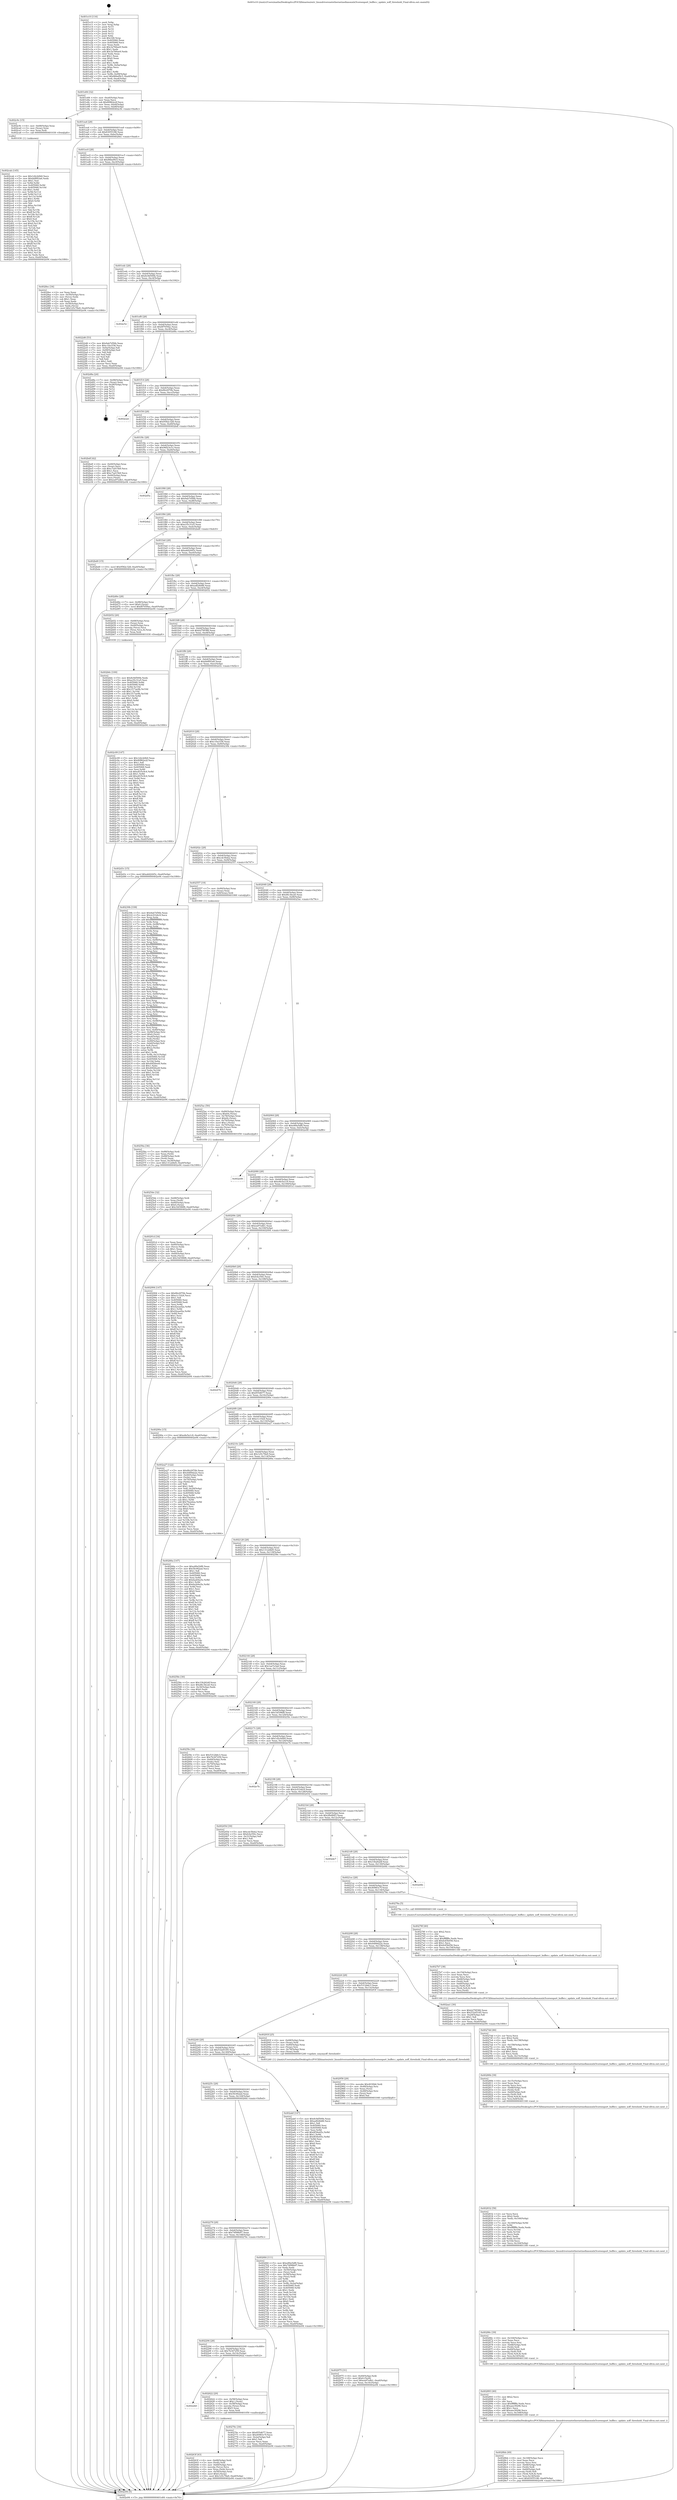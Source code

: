 digraph "0x401e10" {
  label = "0x401e10 (/mnt/c/Users/mathe/Desktop/tcc/POCII/binaries/extr_linuxdriversnetethernetmellanoxmlx5coreenport_buffer.c_update_xoff_threshold_Final-ollvm.out::main(0))"
  labelloc = "t"
  node[shape=record]

  Entry [label="",width=0.3,height=0.3,shape=circle,fillcolor=black,style=filled]
  "0x401e84" [label="{
     0x401e84 [32]\l
     | [instrs]\l
     &nbsp;&nbsp;0x401e84 \<+6\>: mov -0xa0(%rbp),%eax\l
     &nbsp;&nbsp;0x401e8a \<+2\>: mov %eax,%ecx\l
     &nbsp;&nbsp;0x401e8c \<+6\>: sub $0x80862e2f,%ecx\l
     &nbsp;&nbsp;0x401e92 \<+6\>: mov %eax,-0xb4(%rbp)\l
     &nbsp;&nbsp;0x401e98 \<+6\>: mov %ecx,-0xb8(%rbp)\l
     &nbsp;&nbsp;0x401e9e \<+6\>: je 0000000000402c9c \<main+0xe8c\>\l
  }"]
  "0x402c9c" [label="{
     0x402c9c [15]\l
     | [instrs]\l
     &nbsp;&nbsp;0x402c9c \<+4\>: mov -0x68(%rbp),%rax\l
     &nbsp;&nbsp;0x402ca0 \<+3\>: mov (%rax),%rax\l
     &nbsp;&nbsp;0x402ca3 \<+3\>: mov %rax,%rdi\l
     &nbsp;&nbsp;0x402ca6 \<+5\>: call 0000000000401030 \<free@plt\>\l
     | [calls]\l
     &nbsp;&nbsp;0x401030 \{1\} (unknown)\l
  }"]
  "0x401ea4" [label="{
     0x401ea4 [28]\l
     | [instrs]\l
     &nbsp;&nbsp;0x401ea4 \<+5\>: jmp 0000000000401ea9 \<main+0x99\>\l
     &nbsp;&nbsp;0x401ea9 \<+6\>: mov -0xb4(%rbp),%eax\l
     &nbsp;&nbsp;0x401eaf \<+5\>: sub $0x83055186,%eax\l
     &nbsp;&nbsp;0x401eb4 \<+6\>: mov %eax,-0xbc(%rbp)\l
     &nbsp;&nbsp;0x401eba \<+6\>: je 00000000004028ec \<main+0xadc\>\l
  }"]
  Exit [label="",width=0.3,height=0.3,shape=circle,fillcolor=black,style=filled,peripheries=2]
  "0x4028ec" [label="{
     0x4028ec [34]\l
     | [instrs]\l
     &nbsp;&nbsp;0x4028ec \<+2\>: xor %eax,%eax\l
     &nbsp;&nbsp;0x4028ee \<+4\>: mov -0x50(%rbp),%rcx\l
     &nbsp;&nbsp;0x4028f2 \<+2\>: mov (%rcx),%edx\l
     &nbsp;&nbsp;0x4028f4 \<+3\>: sub $0x1,%eax\l
     &nbsp;&nbsp;0x4028f7 \<+2\>: sub %eax,%edx\l
     &nbsp;&nbsp;0x4028f9 \<+4\>: mov -0x50(%rbp),%rcx\l
     &nbsp;&nbsp;0x4028fd \<+2\>: mov %edx,(%rcx)\l
     &nbsp;&nbsp;0x4028ff \<+10\>: movl $0x125c78a9,-0xa0(%rbp)\l
     &nbsp;&nbsp;0x402909 \<+5\>: jmp 0000000000402e94 \<main+0x1084\>\l
  }"]
  "0x401ec0" [label="{
     0x401ec0 [28]\l
     | [instrs]\l
     &nbsp;&nbsp;0x401ec0 \<+5\>: jmp 0000000000401ec5 \<main+0xb5\>\l
     &nbsp;&nbsp;0x401ec5 \<+6\>: mov -0xb4(%rbp),%eax\l
     &nbsp;&nbsp;0x401ecb \<+5\>: sub $0x86bef9c5,%eax\l
     &nbsp;&nbsp;0x401ed0 \<+6\>: mov %eax,-0xc0(%rbp)\l
     &nbsp;&nbsp;0x401ed6 \<+6\>: je 00000000004022d6 \<main+0x4c6\>\l
  }"]
  "0x402cab" [label="{
     0x402cab [145]\l
     | [instrs]\l
     &nbsp;&nbsp;0x402cab \<+5\>: mov $0x1d2cb0b9,%ecx\l
     &nbsp;&nbsp;0x402cb0 \<+5\>: mov $0xbb8f93a6,%edx\l
     &nbsp;&nbsp;0x402cb5 \<+3\>: mov $0x1,%sil\l
     &nbsp;&nbsp;0x402cb8 \<+3\>: xor %r8d,%r8d\l
     &nbsp;&nbsp;0x402cbb \<+8\>: mov 0x405060,%r9d\l
     &nbsp;&nbsp;0x402cc3 \<+8\>: mov 0x405068,%r10d\l
     &nbsp;&nbsp;0x402ccb \<+4\>: sub $0x1,%r8d\l
     &nbsp;&nbsp;0x402ccf \<+3\>: mov %r9d,%r11d\l
     &nbsp;&nbsp;0x402cd2 \<+3\>: add %r8d,%r11d\l
     &nbsp;&nbsp;0x402cd5 \<+4\>: imul %r11d,%r9d\l
     &nbsp;&nbsp;0x402cd9 \<+4\>: and $0x1,%r9d\l
     &nbsp;&nbsp;0x402cdd \<+4\>: cmp $0x0,%r9d\l
     &nbsp;&nbsp;0x402ce1 \<+3\>: sete %bl\l
     &nbsp;&nbsp;0x402ce4 \<+4\>: cmp $0xa,%r10d\l
     &nbsp;&nbsp;0x402ce8 \<+4\>: setl %r14b\l
     &nbsp;&nbsp;0x402cec \<+3\>: mov %bl,%r15b\l
     &nbsp;&nbsp;0x402cef \<+4\>: xor $0xff,%r15b\l
     &nbsp;&nbsp;0x402cf3 \<+3\>: mov %r14b,%r12b\l
     &nbsp;&nbsp;0x402cf6 \<+4\>: xor $0xff,%r12b\l
     &nbsp;&nbsp;0x402cfa \<+4\>: xor $0x0,%sil\l
     &nbsp;&nbsp;0x402cfe \<+3\>: mov %r15b,%r13b\l
     &nbsp;&nbsp;0x402d01 \<+4\>: and $0x0,%r13b\l
     &nbsp;&nbsp;0x402d05 \<+3\>: and %sil,%bl\l
     &nbsp;&nbsp;0x402d08 \<+3\>: mov %r12b,%al\l
     &nbsp;&nbsp;0x402d0b \<+2\>: and $0x0,%al\l
     &nbsp;&nbsp;0x402d0d \<+3\>: and %sil,%r14b\l
     &nbsp;&nbsp;0x402d10 \<+3\>: or %bl,%r13b\l
     &nbsp;&nbsp;0x402d13 \<+3\>: or %r14b,%al\l
     &nbsp;&nbsp;0x402d16 \<+3\>: xor %al,%r13b\l
     &nbsp;&nbsp;0x402d19 \<+3\>: or %r12b,%r15b\l
     &nbsp;&nbsp;0x402d1c \<+4\>: xor $0xff,%r15b\l
     &nbsp;&nbsp;0x402d20 \<+4\>: or $0x0,%sil\l
     &nbsp;&nbsp;0x402d24 \<+3\>: and %sil,%r15b\l
     &nbsp;&nbsp;0x402d27 \<+3\>: or %r15b,%r13b\l
     &nbsp;&nbsp;0x402d2a \<+4\>: test $0x1,%r13b\l
     &nbsp;&nbsp;0x402d2e \<+3\>: cmovne %edx,%ecx\l
     &nbsp;&nbsp;0x402d31 \<+6\>: mov %ecx,-0xa0(%rbp)\l
     &nbsp;&nbsp;0x402d37 \<+5\>: jmp 0000000000402e94 \<main+0x1084\>\l
  }"]
  "0x4022d6" [label="{
     0x4022d6 [53]\l
     | [instrs]\l
     &nbsp;&nbsp;0x4022d6 \<+5\>: mov $0x9ab7d56b,%eax\l
     &nbsp;&nbsp;0x4022db \<+5\>: mov $0xc16a1f36,%ecx\l
     &nbsp;&nbsp;0x4022e0 \<+6\>: mov -0x9a(%rbp),%dl\l
     &nbsp;&nbsp;0x4022e6 \<+7\>: mov -0x99(%rbp),%sil\l
     &nbsp;&nbsp;0x4022ed \<+3\>: mov %dl,%dil\l
     &nbsp;&nbsp;0x4022f0 \<+3\>: and %sil,%dil\l
     &nbsp;&nbsp;0x4022f3 \<+3\>: xor %sil,%dl\l
     &nbsp;&nbsp;0x4022f6 \<+3\>: or %dl,%dil\l
     &nbsp;&nbsp;0x4022f9 \<+4\>: test $0x1,%dil\l
     &nbsp;&nbsp;0x4022fd \<+3\>: cmovne %ecx,%eax\l
     &nbsp;&nbsp;0x402300 \<+6\>: mov %eax,-0xa0(%rbp)\l
     &nbsp;&nbsp;0x402306 \<+5\>: jmp 0000000000402e94 \<main+0x1084\>\l
  }"]
  "0x401edc" [label="{
     0x401edc [28]\l
     | [instrs]\l
     &nbsp;&nbsp;0x401edc \<+5\>: jmp 0000000000401ee1 \<main+0xd1\>\l
     &nbsp;&nbsp;0x401ee1 \<+6\>: mov -0xb4(%rbp),%eax\l
     &nbsp;&nbsp;0x401ee7 \<+5\>: sub $0x8c9d500b,%eax\l
     &nbsp;&nbsp;0x401eec \<+6\>: mov %eax,-0xc4(%rbp)\l
     &nbsp;&nbsp;0x401ef2 \<+6\>: je 0000000000402e52 \<main+0x1042\>\l
  }"]
  "0x402e94" [label="{
     0x402e94 [5]\l
     | [instrs]\l
     &nbsp;&nbsp;0x402e94 \<+5\>: jmp 0000000000401e84 \<main+0x74\>\l
  }"]
  "0x401e10" [label="{
     0x401e10 [116]\l
     | [instrs]\l
     &nbsp;&nbsp;0x401e10 \<+1\>: push %rbp\l
     &nbsp;&nbsp;0x401e11 \<+3\>: mov %rsp,%rbp\l
     &nbsp;&nbsp;0x401e14 \<+2\>: push %r15\l
     &nbsp;&nbsp;0x401e16 \<+2\>: push %r14\l
     &nbsp;&nbsp;0x401e18 \<+2\>: push %r13\l
     &nbsp;&nbsp;0x401e1a \<+2\>: push %r12\l
     &nbsp;&nbsp;0x401e1c \<+1\>: push %rbx\l
     &nbsp;&nbsp;0x401e1d \<+7\>: sub $0x168,%rsp\l
     &nbsp;&nbsp;0x401e24 \<+7\>: mov 0x405060,%eax\l
     &nbsp;&nbsp;0x401e2b \<+7\>: mov 0x405068,%ecx\l
     &nbsp;&nbsp;0x401e32 \<+2\>: mov %eax,%edx\l
     &nbsp;&nbsp;0x401e34 \<+6\>: sub $0x3a766ae9,%edx\l
     &nbsp;&nbsp;0x401e3a \<+3\>: sub $0x1,%edx\l
     &nbsp;&nbsp;0x401e3d \<+6\>: add $0x3a766ae9,%edx\l
     &nbsp;&nbsp;0x401e43 \<+3\>: imul %edx,%eax\l
     &nbsp;&nbsp;0x401e46 \<+3\>: and $0x1,%eax\l
     &nbsp;&nbsp;0x401e49 \<+3\>: cmp $0x0,%eax\l
     &nbsp;&nbsp;0x401e4c \<+4\>: sete %r8b\l
     &nbsp;&nbsp;0x401e50 \<+4\>: and $0x1,%r8b\l
     &nbsp;&nbsp;0x401e54 \<+7\>: mov %r8b,-0x9a(%rbp)\l
     &nbsp;&nbsp;0x401e5b \<+3\>: cmp $0xa,%ecx\l
     &nbsp;&nbsp;0x401e5e \<+4\>: setl %r8b\l
     &nbsp;&nbsp;0x401e62 \<+4\>: and $0x1,%r8b\l
     &nbsp;&nbsp;0x401e66 \<+7\>: mov %r8b,-0x99(%rbp)\l
     &nbsp;&nbsp;0x401e6d \<+10\>: movl $0x86bef9c5,-0xa0(%rbp)\l
     &nbsp;&nbsp;0x401e77 \<+6\>: mov %edi,-0xa4(%rbp)\l
     &nbsp;&nbsp;0x401e7d \<+7\>: mov %rsi,-0xb0(%rbp)\l
  }"]
  "0x402b6c" [label="{
     0x402b6c [100]\l
     | [instrs]\l
     &nbsp;&nbsp;0x402b6c \<+5\>: mov $0x8c9d500b,%edx\l
     &nbsp;&nbsp;0x402b71 \<+5\>: mov $0xa35c31a5,%esi\l
     &nbsp;&nbsp;0x402b76 \<+8\>: mov 0x405060,%r8d\l
     &nbsp;&nbsp;0x402b7e \<+8\>: mov 0x405068,%r9d\l
     &nbsp;&nbsp;0x402b86 \<+3\>: mov %r8d,%r10d\l
     &nbsp;&nbsp;0x402b89 \<+7\>: add $0x1f17ae9b,%r10d\l
     &nbsp;&nbsp;0x402b90 \<+4\>: sub $0x1,%r10d\l
     &nbsp;&nbsp;0x402b94 \<+7\>: sub $0x1f17ae9b,%r10d\l
     &nbsp;&nbsp;0x402b9b \<+4\>: imul %r10d,%r8d\l
     &nbsp;&nbsp;0x402b9f \<+4\>: and $0x1,%r8d\l
     &nbsp;&nbsp;0x402ba3 \<+4\>: cmp $0x0,%r8d\l
     &nbsp;&nbsp;0x402ba7 \<+4\>: sete %r11b\l
     &nbsp;&nbsp;0x402bab \<+4\>: cmp $0xa,%r9d\l
     &nbsp;&nbsp;0x402baf \<+3\>: setl %bl\l
     &nbsp;&nbsp;0x402bb2 \<+3\>: mov %r11b,%r14b\l
     &nbsp;&nbsp;0x402bb5 \<+3\>: and %bl,%r14b\l
     &nbsp;&nbsp;0x402bb8 \<+3\>: xor %bl,%r11b\l
     &nbsp;&nbsp;0x402bbb \<+3\>: or %r11b,%r14b\l
     &nbsp;&nbsp;0x402bbe \<+4\>: test $0x1,%r14b\l
     &nbsp;&nbsp;0x402bc2 \<+3\>: cmovne %esi,%edx\l
     &nbsp;&nbsp;0x402bc5 \<+6\>: mov %edx,-0xa0(%rbp)\l
     &nbsp;&nbsp;0x402bcb \<+5\>: jmp 0000000000402e94 \<main+0x1084\>\l
  }"]
  "0x402e52" [label="{
     0x402e52\l
  }", style=dashed]
  "0x401ef8" [label="{
     0x401ef8 [28]\l
     | [instrs]\l
     &nbsp;&nbsp;0x401ef8 \<+5\>: jmp 0000000000401efd \<main+0xed\>\l
     &nbsp;&nbsp;0x401efd \<+6\>: mov -0xb4(%rbp),%eax\l
     &nbsp;&nbsp;0x401f03 \<+5\>: sub $0x8f7059ac,%eax\l
     &nbsp;&nbsp;0x401f08 \<+6\>: mov %eax,-0xc8(%rbp)\l
     &nbsp;&nbsp;0x401f0e \<+6\>: je 0000000000402d8a \<main+0xf7a\>\l
  }"]
  "0x402975" [label="{
     0x402975 [31]\l
     | [instrs]\l
     &nbsp;&nbsp;0x402975 \<+4\>: mov -0x40(%rbp),%rdi\l
     &nbsp;&nbsp;0x402979 \<+6\>: movl $0x0,(%rdi)\l
     &nbsp;&nbsp;0x40297f \<+10\>: movl $0xea97edb1,-0xa0(%rbp)\l
     &nbsp;&nbsp;0x402989 \<+6\>: mov %eax,-0x16c(%rbp)\l
     &nbsp;&nbsp;0x40298f \<+5\>: jmp 0000000000402e94 \<main+0x1084\>\l
  }"]
  "0x402d8a" [label="{
     0x402d8a [24]\l
     | [instrs]\l
     &nbsp;&nbsp;0x402d8a \<+7\>: mov -0x98(%rbp),%rax\l
     &nbsp;&nbsp;0x402d91 \<+2\>: mov (%rax),%eax\l
     &nbsp;&nbsp;0x402d93 \<+4\>: lea -0x28(%rbp),%rsp\l
     &nbsp;&nbsp;0x402d97 \<+1\>: pop %rbx\l
     &nbsp;&nbsp;0x402d98 \<+2\>: pop %r12\l
     &nbsp;&nbsp;0x402d9a \<+2\>: pop %r13\l
     &nbsp;&nbsp;0x402d9c \<+2\>: pop %r14\l
     &nbsp;&nbsp;0x402d9e \<+2\>: pop %r15\l
     &nbsp;&nbsp;0x402da0 \<+1\>: pop %rbp\l
     &nbsp;&nbsp;0x402da1 \<+1\>: ret\l
  }"]
  "0x401f14" [label="{
     0x401f14 [28]\l
     | [instrs]\l
     &nbsp;&nbsp;0x401f14 \<+5\>: jmp 0000000000401f19 \<main+0x109\>\l
     &nbsp;&nbsp;0x401f19 \<+6\>: mov -0xb4(%rbp),%eax\l
     &nbsp;&nbsp;0x401f1f \<+5\>: sub $0x8fe2970b,%eax\l
     &nbsp;&nbsp;0x401f24 \<+6\>: mov %eax,-0xcc(%rbp)\l
     &nbsp;&nbsp;0x401f2a \<+6\>: je 0000000000402e2d \<main+0x101d\>\l
  }"]
  "0x402958" [label="{
     0x402958 [29]\l
     | [instrs]\l
     &nbsp;&nbsp;0x402958 \<+10\>: movabs $0x4030b6,%rdi\l
     &nbsp;&nbsp;0x402962 \<+4\>: mov -0x48(%rbp),%rsi\l
     &nbsp;&nbsp;0x402966 \<+2\>: mov %eax,(%rsi)\l
     &nbsp;&nbsp;0x402968 \<+4\>: mov -0x48(%rbp),%rsi\l
     &nbsp;&nbsp;0x40296c \<+2\>: mov (%rsi),%esi\l
     &nbsp;&nbsp;0x40296e \<+2\>: mov $0x0,%al\l
     &nbsp;&nbsp;0x402970 \<+5\>: call 0000000000401040 \<printf@plt\>\l
     | [calls]\l
     &nbsp;&nbsp;0x401040 \{1\} (unknown)\l
  }"]
  "0x402e2d" [label="{
     0x402e2d\l
  }", style=dashed]
  "0x401f30" [label="{
     0x401f30 [28]\l
     | [instrs]\l
     &nbsp;&nbsp;0x401f30 \<+5\>: jmp 0000000000401f35 \<main+0x125\>\l
     &nbsp;&nbsp;0x401f35 \<+6\>: mov -0xb4(%rbp),%eax\l
     &nbsp;&nbsp;0x401f3b \<+5\>: sub $0x9582c328,%eax\l
     &nbsp;&nbsp;0x401f40 \<+6\>: mov %eax,-0xd0(%rbp)\l
     &nbsp;&nbsp;0x401f46 \<+6\>: je 0000000000402bdf \<main+0xdcf\>\l
  }"]
  "0x4028bb" [label="{
     0x4028bb [49]\l
     | [instrs]\l
     &nbsp;&nbsp;0x4028bb \<+6\>: mov -0x168(%rbp),%ecx\l
     &nbsp;&nbsp;0x4028c1 \<+3\>: imul %eax,%ecx\l
     &nbsp;&nbsp;0x4028c4 \<+3\>: movslq %ecx,%rsi\l
     &nbsp;&nbsp;0x4028c7 \<+4\>: mov -0x68(%rbp),%rdi\l
     &nbsp;&nbsp;0x4028cb \<+3\>: mov (%rdi),%rdi\l
     &nbsp;&nbsp;0x4028ce \<+4\>: mov -0x60(%rbp),%r8\l
     &nbsp;&nbsp;0x4028d2 \<+3\>: movslq (%r8),%r8\l
     &nbsp;&nbsp;0x4028d5 \<+4\>: mov (%rdi,%r8,8),%rdi\l
     &nbsp;&nbsp;0x4028d9 \<+4\>: mov %rsi,0x18(%rdi)\l
     &nbsp;&nbsp;0x4028dd \<+10\>: movl $0x83055186,-0xa0(%rbp)\l
     &nbsp;&nbsp;0x4028e7 \<+5\>: jmp 0000000000402e94 \<main+0x1084\>\l
  }"]
  "0x402bdf" [label="{
     0x402bdf [42]\l
     | [instrs]\l
     &nbsp;&nbsp;0x402bdf \<+4\>: mov -0x40(%rbp),%rax\l
     &nbsp;&nbsp;0x402be3 \<+2\>: mov (%rax),%ecx\l
     &nbsp;&nbsp;0x402be5 \<+6\>: sub $0xc7ad15b9,%ecx\l
     &nbsp;&nbsp;0x402beb \<+3\>: add $0x1,%ecx\l
     &nbsp;&nbsp;0x402bee \<+6\>: add $0xc7ad15b9,%ecx\l
     &nbsp;&nbsp;0x402bf4 \<+4\>: mov -0x40(%rbp),%rax\l
     &nbsp;&nbsp;0x402bf8 \<+2\>: mov %ecx,(%rax)\l
     &nbsp;&nbsp;0x402bfa \<+10\>: movl $0xea97edb1,-0xa0(%rbp)\l
     &nbsp;&nbsp;0x402c04 \<+5\>: jmp 0000000000402e94 \<main+0x1084\>\l
  }"]
  "0x401f4c" [label="{
     0x401f4c [28]\l
     | [instrs]\l
     &nbsp;&nbsp;0x401f4c \<+5\>: jmp 0000000000401f51 \<main+0x141\>\l
     &nbsp;&nbsp;0x401f51 \<+6\>: mov -0xb4(%rbp),%eax\l
     &nbsp;&nbsp;0x401f57 \<+5\>: sub $0x96f23e1e,%eax\l
     &nbsp;&nbsp;0x401f5c \<+6\>: mov %eax,-0xd4(%rbp)\l
     &nbsp;&nbsp;0x401f62 \<+6\>: je 0000000000402d5a \<main+0xf4a\>\l
  }"]
  "0x402893" [label="{
     0x402893 [40]\l
     | [instrs]\l
     &nbsp;&nbsp;0x402893 \<+5\>: mov $0x2,%ecx\l
     &nbsp;&nbsp;0x402898 \<+1\>: cltd\l
     &nbsp;&nbsp;0x402899 \<+2\>: idiv %ecx\l
     &nbsp;&nbsp;0x40289b \<+6\>: imul $0xfffffffe,%edx,%ecx\l
     &nbsp;&nbsp;0x4028a1 \<+6\>: sub $0xaee39296,%ecx\l
     &nbsp;&nbsp;0x4028a7 \<+3\>: add $0x1,%ecx\l
     &nbsp;&nbsp;0x4028aa \<+6\>: add $0xaee39296,%ecx\l
     &nbsp;&nbsp;0x4028b0 \<+6\>: mov %ecx,-0x168(%rbp)\l
     &nbsp;&nbsp;0x4028b6 \<+5\>: call 0000000000401160 \<next_i\>\l
     | [calls]\l
     &nbsp;&nbsp;0x401160 \{1\} (/mnt/c/Users/mathe/Desktop/tcc/POCII/binaries/extr_linuxdriversnetethernetmellanoxmlx5coreenport_buffer.c_update_xoff_threshold_Final-ollvm.out::next_i)\l
  }"]
  "0x402d5a" [label="{
     0x402d5a\l
  }", style=dashed]
  "0x401f68" [label="{
     0x401f68 [28]\l
     | [instrs]\l
     &nbsp;&nbsp;0x401f68 \<+5\>: jmp 0000000000401f6d \<main+0x15d\>\l
     &nbsp;&nbsp;0x401f6d \<+6\>: mov -0xb4(%rbp),%eax\l
     &nbsp;&nbsp;0x401f73 \<+5\>: sub $0x9ab7d56b,%eax\l
     &nbsp;&nbsp;0x401f78 \<+6\>: mov %eax,-0xd8(%rbp)\l
     &nbsp;&nbsp;0x401f7e \<+6\>: je 0000000000402da2 \<main+0xf92\>\l
  }"]
  "0x40286c" [label="{
     0x40286c [39]\l
     | [instrs]\l
     &nbsp;&nbsp;0x40286c \<+6\>: mov -0x164(%rbp),%ecx\l
     &nbsp;&nbsp;0x402872 \<+3\>: imul %eax,%ecx\l
     &nbsp;&nbsp;0x402875 \<+3\>: movslq %ecx,%rsi\l
     &nbsp;&nbsp;0x402878 \<+4\>: mov -0x68(%rbp),%rdi\l
     &nbsp;&nbsp;0x40287c \<+3\>: mov (%rdi),%rdi\l
     &nbsp;&nbsp;0x40287f \<+4\>: mov -0x60(%rbp),%r8\l
     &nbsp;&nbsp;0x402883 \<+3\>: movslq (%r8),%r8\l
     &nbsp;&nbsp;0x402886 \<+4\>: mov (%rdi,%r8,8),%rdi\l
     &nbsp;&nbsp;0x40288a \<+4\>: mov %rsi,0x10(%rdi)\l
     &nbsp;&nbsp;0x40288e \<+5\>: call 0000000000401160 \<next_i\>\l
     | [calls]\l
     &nbsp;&nbsp;0x401160 \{1\} (/mnt/c/Users/mathe/Desktop/tcc/POCII/binaries/extr_linuxdriversnetethernetmellanoxmlx5coreenport_buffer.c_update_xoff_threshold_Final-ollvm.out::next_i)\l
  }"]
  "0x402da2" [label="{
     0x402da2\l
  }", style=dashed]
  "0x401f84" [label="{
     0x401f84 [28]\l
     | [instrs]\l
     &nbsp;&nbsp;0x401f84 \<+5\>: jmp 0000000000401f89 \<main+0x179\>\l
     &nbsp;&nbsp;0x401f89 \<+6\>: mov -0xb4(%rbp),%eax\l
     &nbsp;&nbsp;0x401f8f \<+5\>: sub $0xa35c31a5,%eax\l
     &nbsp;&nbsp;0x401f94 \<+6\>: mov %eax,-0xdc(%rbp)\l
     &nbsp;&nbsp;0x401f9a \<+6\>: je 0000000000402bd0 \<main+0xdc0\>\l
  }"]
  "0x402832" [label="{
     0x402832 [58]\l
     | [instrs]\l
     &nbsp;&nbsp;0x402832 \<+2\>: xor %ecx,%ecx\l
     &nbsp;&nbsp;0x402834 \<+5\>: mov $0x2,%edx\l
     &nbsp;&nbsp;0x402839 \<+6\>: mov %edx,-0x160(%rbp)\l
     &nbsp;&nbsp;0x40283f \<+1\>: cltd\l
     &nbsp;&nbsp;0x402840 \<+7\>: mov -0x160(%rbp),%r9d\l
     &nbsp;&nbsp;0x402847 \<+3\>: idiv %r9d\l
     &nbsp;&nbsp;0x40284a \<+6\>: imul $0xfffffffe,%edx,%edx\l
     &nbsp;&nbsp;0x402850 \<+3\>: mov %ecx,%r10d\l
     &nbsp;&nbsp;0x402853 \<+3\>: sub %edx,%r10d\l
     &nbsp;&nbsp;0x402856 \<+2\>: mov %ecx,%edx\l
     &nbsp;&nbsp;0x402858 \<+3\>: sub $0x1,%edx\l
     &nbsp;&nbsp;0x40285b \<+3\>: add %edx,%r10d\l
     &nbsp;&nbsp;0x40285e \<+3\>: sub %r10d,%ecx\l
     &nbsp;&nbsp;0x402861 \<+6\>: mov %ecx,-0x164(%rbp)\l
     &nbsp;&nbsp;0x402867 \<+5\>: call 0000000000401160 \<next_i\>\l
     | [calls]\l
     &nbsp;&nbsp;0x401160 \{1\} (/mnt/c/Users/mathe/Desktop/tcc/POCII/binaries/extr_linuxdriversnetethernetmellanoxmlx5coreenport_buffer.c_update_xoff_threshold_Final-ollvm.out::next_i)\l
  }"]
  "0x402bd0" [label="{
     0x402bd0 [15]\l
     | [instrs]\l
     &nbsp;&nbsp;0x402bd0 \<+10\>: movl $0x9582c328,-0xa0(%rbp)\l
     &nbsp;&nbsp;0x402bda \<+5\>: jmp 0000000000402e94 \<main+0x1084\>\l
  }"]
  "0x401fa0" [label="{
     0x401fa0 [28]\l
     | [instrs]\l
     &nbsp;&nbsp;0x401fa0 \<+5\>: jmp 0000000000401fa5 \<main+0x195\>\l
     &nbsp;&nbsp;0x401fa5 \<+6\>: mov -0xb4(%rbp),%eax\l
     &nbsp;&nbsp;0x401fab \<+5\>: sub $0xa6d2445c,%eax\l
     &nbsp;&nbsp;0x401fb0 \<+6\>: mov %eax,-0xe0(%rbp)\l
     &nbsp;&nbsp;0x401fb6 \<+6\>: je 0000000000402d6e \<main+0xf5e\>\l
  }"]
  "0x40280b" [label="{
     0x40280b [39]\l
     | [instrs]\l
     &nbsp;&nbsp;0x40280b \<+6\>: mov -0x15c(%rbp),%ecx\l
     &nbsp;&nbsp;0x402811 \<+3\>: imul %eax,%ecx\l
     &nbsp;&nbsp;0x402814 \<+3\>: movslq %ecx,%rsi\l
     &nbsp;&nbsp;0x402817 \<+4\>: mov -0x68(%rbp),%rdi\l
     &nbsp;&nbsp;0x40281b \<+3\>: mov (%rdi),%rdi\l
     &nbsp;&nbsp;0x40281e \<+4\>: mov -0x60(%rbp),%r8\l
     &nbsp;&nbsp;0x402822 \<+3\>: movslq (%r8),%r8\l
     &nbsp;&nbsp;0x402825 \<+4\>: mov (%rdi,%r8,8),%rdi\l
     &nbsp;&nbsp;0x402829 \<+4\>: mov %rsi,0x8(%rdi)\l
     &nbsp;&nbsp;0x40282d \<+5\>: call 0000000000401160 \<next_i\>\l
     | [calls]\l
     &nbsp;&nbsp;0x401160 \{1\} (/mnt/c/Users/mathe/Desktop/tcc/POCII/binaries/extr_linuxdriversnetethernetmellanoxmlx5coreenport_buffer.c_update_xoff_threshold_Final-ollvm.out::next_i)\l
  }"]
  "0x402d6e" [label="{
     0x402d6e [28]\l
     | [instrs]\l
     &nbsp;&nbsp;0x402d6e \<+7\>: mov -0x98(%rbp),%rax\l
     &nbsp;&nbsp;0x402d75 \<+6\>: movl $0x0,(%rax)\l
     &nbsp;&nbsp;0x402d7b \<+10\>: movl $0x8f7059ac,-0xa0(%rbp)\l
     &nbsp;&nbsp;0x402d85 \<+5\>: jmp 0000000000402e94 \<main+0x1084\>\l
  }"]
  "0x401fbc" [label="{
     0x401fbc [28]\l
     | [instrs]\l
     &nbsp;&nbsp;0x401fbc \<+5\>: jmp 0000000000401fc1 \<main+0x1b1\>\l
     &nbsp;&nbsp;0x401fc1 \<+6\>: mov -0xb4(%rbp),%eax\l
     &nbsp;&nbsp;0x401fc7 \<+5\>: sub $0xadf24b88,%eax\l
     &nbsp;&nbsp;0x401fcc \<+6\>: mov %eax,-0xe4(%rbp)\l
     &nbsp;&nbsp;0x401fd2 \<+6\>: je 0000000000402b52 \<main+0xd42\>\l
  }"]
  "0x4027dd" [label="{
     0x4027dd [46]\l
     | [instrs]\l
     &nbsp;&nbsp;0x4027dd \<+2\>: xor %ecx,%ecx\l
     &nbsp;&nbsp;0x4027df \<+5\>: mov $0x2,%edx\l
     &nbsp;&nbsp;0x4027e4 \<+6\>: mov %edx,-0x158(%rbp)\l
     &nbsp;&nbsp;0x4027ea \<+1\>: cltd\l
     &nbsp;&nbsp;0x4027eb \<+7\>: mov -0x158(%rbp),%r9d\l
     &nbsp;&nbsp;0x4027f2 \<+3\>: idiv %r9d\l
     &nbsp;&nbsp;0x4027f5 \<+6\>: imul $0xfffffffe,%edx,%edx\l
     &nbsp;&nbsp;0x4027fb \<+3\>: sub $0x1,%ecx\l
     &nbsp;&nbsp;0x4027fe \<+2\>: sub %ecx,%edx\l
     &nbsp;&nbsp;0x402800 \<+6\>: mov %edx,-0x15c(%rbp)\l
     &nbsp;&nbsp;0x402806 \<+5\>: call 0000000000401160 \<next_i\>\l
     | [calls]\l
     &nbsp;&nbsp;0x401160 \{1\} (/mnt/c/Users/mathe/Desktop/tcc/POCII/binaries/extr_linuxdriversnetethernetmellanoxmlx5coreenport_buffer.c_update_xoff_threshold_Final-ollvm.out::next_i)\l
  }"]
  "0x402b52" [label="{
     0x402b52 [26]\l
     | [instrs]\l
     &nbsp;&nbsp;0x402b52 \<+4\>: mov -0x68(%rbp),%rax\l
     &nbsp;&nbsp;0x402b56 \<+3\>: mov (%rax),%rax\l
     &nbsp;&nbsp;0x402b59 \<+4\>: mov -0x40(%rbp),%rcx\l
     &nbsp;&nbsp;0x402b5d \<+3\>: movslq (%rcx),%rcx\l
     &nbsp;&nbsp;0x402b60 \<+4\>: mov (%rax,%rcx,8),%rax\l
     &nbsp;&nbsp;0x402b64 \<+3\>: mov %rax,%rdi\l
     &nbsp;&nbsp;0x402b67 \<+5\>: call 0000000000401030 \<free@plt\>\l
     | [calls]\l
     &nbsp;&nbsp;0x401030 \{1\} (unknown)\l
  }"]
  "0x401fd8" [label="{
     0x401fd8 [28]\l
     | [instrs]\l
     &nbsp;&nbsp;0x401fd8 \<+5\>: jmp 0000000000401fdd \<main+0x1cd\>\l
     &nbsp;&nbsp;0x401fdd \<+6\>: mov -0xb4(%rbp),%eax\l
     &nbsp;&nbsp;0x401fe3 \<+5\>: sub $0xb279f388,%eax\l
     &nbsp;&nbsp;0x401fe8 \<+6\>: mov %eax,-0xe8(%rbp)\l
     &nbsp;&nbsp;0x401fee \<+6\>: je 0000000000402c09 \<main+0xdf9\>\l
  }"]
  "0x4027b7" [label="{
     0x4027b7 [38]\l
     | [instrs]\l
     &nbsp;&nbsp;0x4027b7 \<+6\>: mov -0x154(%rbp),%ecx\l
     &nbsp;&nbsp;0x4027bd \<+3\>: imul %eax,%ecx\l
     &nbsp;&nbsp;0x4027c0 \<+3\>: movslq %ecx,%rsi\l
     &nbsp;&nbsp;0x4027c3 \<+4\>: mov -0x68(%rbp),%rdi\l
     &nbsp;&nbsp;0x4027c7 \<+3\>: mov (%rdi),%rdi\l
     &nbsp;&nbsp;0x4027ca \<+4\>: mov -0x60(%rbp),%r8\l
     &nbsp;&nbsp;0x4027ce \<+3\>: movslq (%r8),%r8\l
     &nbsp;&nbsp;0x4027d1 \<+4\>: mov (%rdi,%r8,8),%rdi\l
     &nbsp;&nbsp;0x4027d5 \<+3\>: mov %rsi,(%rdi)\l
     &nbsp;&nbsp;0x4027d8 \<+5\>: call 0000000000401160 \<next_i\>\l
     | [calls]\l
     &nbsp;&nbsp;0x401160 \{1\} (/mnt/c/Users/mathe/Desktop/tcc/POCII/binaries/extr_linuxdriversnetethernetmellanoxmlx5coreenport_buffer.c_update_xoff_threshold_Final-ollvm.out::next_i)\l
  }"]
  "0x402c09" [label="{
     0x402c09 [147]\l
     | [instrs]\l
     &nbsp;&nbsp;0x402c09 \<+5\>: mov $0x1d2cb0b9,%eax\l
     &nbsp;&nbsp;0x402c0e \<+5\>: mov $0x80862e2f,%ecx\l
     &nbsp;&nbsp;0x402c13 \<+2\>: mov $0x1,%dl\l
     &nbsp;&nbsp;0x402c15 \<+7\>: mov 0x405060,%esi\l
     &nbsp;&nbsp;0x402c1c \<+7\>: mov 0x405068,%edi\l
     &nbsp;&nbsp;0x402c23 \<+3\>: mov %esi,%r8d\l
     &nbsp;&nbsp;0x402c26 \<+7\>: sub $0xe835c9c4,%r8d\l
     &nbsp;&nbsp;0x402c2d \<+4\>: sub $0x1,%r8d\l
     &nbsp;&nbsp;0x402c31 \<+7\>: add $0xe835c9c4,%r8d\l
     &nbsp;&nbsp;0x402c38 \<+4\>: imul %r8d,%esi\l
     &nbsp;&nbsp;0x402c3c \<+3\>: and $0x1,%esi\l
     &nbsp;&nbsp;0x402c3f \<+3\>: cmp $0x0,%esi\l
     &nbsp;&nbsp;0x402c42 \<+4\>: sete %r9b\l
     &nbsp;&nbsp;0x402c46 \<+3\>: cmp $0xa,%edi\l
     &nbsp;&nbsp;0x402c49 \<+4\>: setl %r10b\l
     &nbsp;&nbsp;0x402c4d \<+3\>: mov %r9b,%r11b\l
     &nbsp;&nbsp;0x402c50 \<+4\>: xor $0xff,%r11b\l
     &nbsp;&nbsp;0x402c54 \<+3\>: mov %r10b,%bl\l
     &nbsp;&nbsp;0x402c57 \<+3\>: xor $0xff,%bl\l
     &nbsp;&nbsp;0x402c5a \<+3\>: xor $0x1,%dl\l
     &nbsp;&nbsp;0x402c5d \<+3\>: mov %r11b,%r14b\l
     &nbsp;&nbsp;0x402c60 \<+4\>: and $0xff,%r14b\l
     &nbsp;&nbsp;0x402c64 \<+3\>: and %dl,%r9b\l
     &nbsp;&nbsp;0x402c67 \<+3\>: mov %bl,%r15b\l
     &nbsp;&nbsp;0x402c6a \<+4\>: and $0xff,%r15b\l
     &nbsp;&nbsp;0x402c6e \<+3\>: and %dl,%r10b\l
     &nbsp;&nbsp;0x402c71 \<+3\>: or %r9b,%r14b\l
     &nbsp;&nbsp;0x402c74 \<+3\>: or %r10b,%r15b\l
     &nbsp;&nbsp;0x402c77 \<+3\>: xor %r15b,%r14b\l
     &nbsp;&nbsp;0x402c7a \<+3\>: or %bl,%r11b\l
     &nbsp;&nbsp;0x402c7d \<+4\>: xor $0xff,%r11b\l
     &nbsp;&nbsp;0x402c81 \<+3\>: or $0x1,%dl\l
     &nbsp;&nbsp;0x402c84 \<+3\>: and %dl,%r11b\l
     &nbsp;&nbsp;0x402c87 \<+3\>: or %r11b,%r14b\l
     &nbsp;&nbsp;0x402c8a \<+4\>: test $0x1,%r14b\l
     &nbsp;&nbsp;0x402c8e \<+3\>: cmovne %ecx,%eax\l
     &nbsp;&nbsp;0x402c91 \<+6\>: mov %eax,-0xa0(%rbp)\l
     &nbsp;&nbsp;0x402c97 \<+5\>: jmp 0000000000402e94 \<main+0x1084\>\l
  }"]
  "0x401ff4" [label="{
     0x401ff4 [28]\l
     | [instrs]\l
     &nbsp;&nbsp;0x401ff4 \<+5\>: jmp 0000000000401ff9 \<main+0x1e9\>\l
     &nbsp;&nbsp;0x401ff9 \<+6\>: mov -0xb4(%rbp),%eax\l
     &nbsp;&nbsp;0x401fff \<+5\>: sub $0xbb8f93a6,%eax\l
     &nbsp;&nbsp;0x402004 \<+6\>: mov %eax,-0xec(%rbp)\l
     &nbsp;&nbsp;0x40200a \<+6\>: je 0000000000402d3c \<main+0xf2c\>\l
  }"]
  "0x40278f" [label="{
     0x40278f [40]\l
     | [instrs]\l
     &nbsp;&nbsp;0x40278f \<+5\>: mov $0x2,%ecx\l
     &nbsp;&nbsp;0x402794 \<+1\>: cltd\l
     &nbsp;&nbsp;0x402795 \<+2\>: idiv %ecx\l
     &nbsp;&nbsp;0x402797 \<+6\>: imul $0xfffffffe,%edx,%ecx\l
     &nbsp;&nbsp;0x40279d \<+6\>: add $0xfe45b056,%ecx\l
     &nbsp;&nbsp;0x4027a3 \<+3\>: add $0x1,%ecx\l
     &nbsp;&nbsp;0x4027a6 \<+6\>: sub $0xfe45b056,%ecx\l
     &nbsp;&nbsp;0x4027ac \<+6\>: mov %ecx,-0x154(%rbp)\l
     &nbsp;&nbsp;0x4027b2 \<+5\>: call 0000000000401160 \<next_i\>\l
     | [calls]\l
     &nbsp;&nbsp;0x401160 \{1\} (/mnt/c/Users/mathe/Desktop/tcc/POCII/binaries/extr_linuxdriversnetethernetmellanoxmlx5coreenport_buffer.c_update_xoff_threshold_Final-ollvm.out::next_i)\l
  }"]
  "0x402d3c" [label="{
     0x402d3c [15]\l
     | [instrs]\l
     &nbsp;&nbsp;0x402d3c \<+10\>: movl $0xa6d2445c,-0xa0(%rbp)\l
     &nbsp;&nbsp;0x402d46 \<+5\>: jmp 0000000000402e94 \<main+0x1084\>\l
  }"]
  "0x402010" [label="{
     0x402010 [28]\l
     | [instrs]\l
     &nbsp;&nbsp;0x402010 \<+5\>: jmp 0000000000402015 \<main+0x205\>\l
     &nbsp;&nbsp;0x402015 \<+6\>: mov -0xb4(%rbp),%eax\l
     &nbsp;&nbsp;0x40201b \<+5\>: sub $0xc16a1f36,%eax\l
     &nbsp;&nbsp;0x402020 \<+6\>: mov %eax,-0xf0(%rbp)\l
     &nbsp;&nbsp;0x402026 \<+6\>: je 000000000040230b \<main+0x4fb\>\l
  }"]
  "0x40263f" [label="{
     0x40263f [43]\l
     | [instrs]\l
     &nbsp;&nbsp;0x40263f \<+4\>: mov -0x68(%rbp),%rdi\l
     &nbsp;&nbsp;0x402643 \<+3\>: mov (%rdi),%rdi\l
     &nbsp;&nbsp;0x402646 \<+4\>: mov -0x60(%rbp),%rcx\l
     &nbsp;&nbsp;0x40264a \<+3\>: movslq (%rcx),%rcx\l
     &nbsp;&nbsp;0x40264d \<+4\>: mov %rax,(%rdi,%rcx,8)\l
     &nbsp;&nbsp;0x402651 \<+4\>: mov -0x50(%rbp),%rax\l
     &nbsp;&nbsp;0x402655 \<+6\>: movl $0x0,(%rax)\l
     &nbsp;&nbsp;0x40265b \<+10\>: movl $0x125c78a9,-0xa0(%rbp)\l
     &nbsp;&nbsp;0x402665 \<+5\>: jmp 0000000000402e94 \<main+0x1084\>\l
  }"]
  "0x40230b" [label="{
     0x40230b [338]\l
     | [instrs]\l
     &nbsp;&nbsp;0x40230b \<+5\>: mov $0x9ab7d56b,%eax\l
     &nbsp;&nbsp;0x402310 \<+5\>: mov $0x2c01b4c9,%ecx\l
     &nbsp;&nbsp;0x402315 \<+3\>: mov %rsp,%rdx\l
     &nbsp;&nbsp;0x402318 \<+4\>: add $0xfffffffffffffff0,%rdx\l
     &nbsp;&nbsp;0x40231c \<+3\>: mov %rdx,%rsp\l
     &nbsp;&nbsp;0x40231f \<+7\>: mov %rdx,-0x98(%rbp)\l
     &nbsp;&nbsp;0x402326 \<+3\>: mov %rsp,%rdx\l
     &nbsp;&nbsp;0x402329 \<+4\>: add $0xfffffffffffffff0,%rdx\l
     &nbsp;&nbsp;0x40232d \<+3\>: mov %rdx,%rsp\l
     &nbsp;&nbsp;0x402330 \<+3\>: mov %rsp,%rsi\l
     &nbsp;&nbsp;0x402333 \<+4\>: add $0xfffffffffffffff0,%rsi\l
     &nbsp;&nbsp;0x402337 \<+3\>: mov %rsi,%rsp\l
     &nbsp;&nbsp;0x40233a \<+7\>: mov %rsi,-0x90(%rbp)\l
     &nbsp;&nbsp;0x402341 \<+3\>: mov %rsp,%rsi\l
     &nbsp;&nbsp;0x402344 \<+4\>: add $0xfffffffffffffff0,%rsi\l
     &nbsp;&nbsp;0x402348 \<+3\>: mov %rsi,%rsp\l
     &nbsp;&nbsp;0x40234b \<+7\>: mov %rsi,-0x88(%rbp)\l
     &nbsp;&nbsp;0x402352 \<+3\>: mov %rsp,%rsi\l
     &nbsp;&nbsp;0x402355 \<+4\>: add $0xfffffffffffffff0,%rsi\l
     &nbsp;&nbsp;0x402359 \<+3\>: mov %rsi,%rsp\l
     &nbsp;&nbsp;0x40235c \<+4\>: mov %rsi,-0x80(%rbp)\l
     &nbsp;&nbsp;0x402360 \<+3\>: mov %rsp,%rsi\l
     &nbsp;&nbsp;0x402363 \<+4\>: add $0xfffffffffffffff0,%rsi\l
     &nbsp;&nbsp;0x402367 \<+3\>: mov %rsi,%rsp\l
     &nbsp;&nbsp;0x40236a \<+4\>: mov %rsi,-0x78(%rbp)\l
     &nbsp;&nbsp;0x40236e \<+3\>: mov %rsp,%rsi\l
     &nbsp;&nbsp;0x402371 \<+4\>: add $0xfffffffffffffff0,%rsi\l
     &nbsp;&nbsp;0x402375 \<+3\>: mov %rsi,%rsp\l
     &nbsp;&nbsp;0x402378 \<+4\>: mov %rsi,-0x70(%rbp)\l
     &nbsp;&nbsp;0x40237c \<+3\>: mov %rsp,%rsi\l
     &nbsp;&nbsp;0x40237f \<+4\>: add $0xfffffffffffffff0,%rsi\l
     &nbsp;&nbsp;0x402383 \<+3\>: mov %rsi,%rsp\l
     &nbsp;&nbsp;0x402386 \<+4\>: mov %rsi,-0x68(%rbp)\l
     &nbsp;&nbsp;0x40238a \<+3\>: mov %rsp,%rsi\l
     &nbsp;&nbsp;0x40238d \<+4\>: add $0xfffffffffffffff0,%rsi\l
     &nbsp;&nbsp;0x402391 \<+3\>: mov %rsi,%rsp\l
     &nbsp;&nbsp;0x402394 \<+4\>: mov %rsi,-0x60(%rbp)\l
     &nbsp;&nbsp;0x402398 \<+3\>: mov %rsp,%rsi\l
     &nbsp;&nbsp;0x40239b \<+4\>: add $0xfffffffffffffff0,%rsi\l
     &nbsp;&nbsp;0x40239f \<+3\>: mov %rsi,%rsp\l
     &nbsp;&nbsp;0x4023a2 \<+4\>: mov %rsi,-0x58(%rbp)\l
     &nbsp;&nbsp;0x4023a6 \<+3\>: mov %rsp,%rsi\l
     &nbsp;&nbsp;0x4023a9 \<+4\>: add $0xfffffffffffffff0,%rsi\l
     &nbsp;&nbsp;0x4023ad \<+3\>: mov %rsi,%rsp\l
     &nbsp;&nbsp;0x4023b0 \<+4\>: mov %rsi,-0x50(%rbp)\l
     &nbsp;&nbsp;0x4023b4 \<+3\>: mov %rsp,%rsi\l
     &nbsp;&nbsp;0x4023b7 \<+4\>: add $0xfffffffffffffff0,%rsi\l
     &nbsp;&nbsp;0x4023bb \<+3\>: mov %rsi,%rsp\l
     &nbsp;&nbsp;0x4023be \<+4\>: mov %rsi,-0x48(%rbp)\l
     &nbsp;&nbsp;0x4023c2 \<+3\>: mov %rsp,%rsi\l
     &nbsp;&nbsp;0x4023c5 \<+4\>: add $0xfffffffffffffff0,%rsi\l
     &nbsp;&nbsp;0x4023c9 \<+3\>: mov %rsi,%rsp\l
     &nbsp;&nbsp;0x4023cc \<+4\>: mov %rsi,-0x40(%rbp)\l
     &nbsp;&nbsp;0x4023d0 \<+7\>: mov -0x98(%rbp),%rsi\l
     &nbsp;&nbsp;0x4023d7 \<+6\>: movl $0x0,(%rsi)\l
     &nbsp;&nbsp;0x4023dd \<+6\>: mov -0xa4(%rbp),%edi\l
     &nbsp;&nbsp;0x4023e3 \<+2\>: mov %edi,(%rdx)\l
     &nbsp;&nbsp;0x4023e5 \<+7\>: mov -0x90(%rbp),%rsi\l
     &nbsp;&nbsp;0x4023ec \<+7\>: mov -0xb0(%rbp),%r8\l
     &nbsp;&nbsp;0x4023f3 \<+3\>: mov %r8,(%rsi)\l
     &nbsp;&nbsp;0x4023f6 \<+3\>: cmpl $0x2,(%rdx)\l
     &nbsp;&nbsp;0x4023f9 \<+4\>: setne %r9b\l
     &nbsp;&nbsp;0x4023fd \<+4\>: and $0x1,%r9b\l
     &nbsp;&nbsp;0x402401 \<+4\>: mov %r9b,-0x31(%rbp)\l
     &nbsp;&nbsp;0x402405 \<+8\>: mov 0x405060,%r10d\l
     &nbsp;&nbsp;0x40240d \<+8\>: mov 0x405068,%r11d\l
     &nbsp;&nbsp;0x402415 \<+3\>: mov %r10d,%ebx\l
     &nbsp;&nbsp;0x402418 \<+6\>: add $0x40f26ee8,%ebx\l
     &nbsp;&nbsp;0x40241e \<+3\>: sub $0x1,%ebx\l
     &nbsp;&nbsp;0x402421 \<+6\>: sub $0x40f26ee8,%ebx\l
     &nbsp;&nbsp;0x402427 \<+4\>: imul %ebx,%r10d\l
     &nbsp;&nbsp;0x40242b \<+4\>: and $0x1,%r10d\l
     &nbsp;&nbsp;0x40242f \<+4\>: cmp $0x0,%r10d\l
     &nbsp;&nbsp;0x402433 \<+4\>: sete %r9b\l
     &nbsp;&nbsp;0x402437 \<+4\>: cmp $0xa,%r11d\l
     &nbsp;&nbsp;0x40243b \<+4\>: setl %r14b\l
     &nbsp;&nbsp;0x40243f \<+3\>: mov %r9b,%r15b\l
     &nbsp;&nbsp;0x402442 \<+3\>: and %r14b,%r15b\l
     &nbsp;&nbsp;0x402445 \<+3\>: xor %r14b,%r9b\l
     &nbsp;&nbsp;0x402448 \<+3\>: or %r9b,%r15b\l
     &nbsp;&nbsp;0x40244b \<+4\>: test $0x1,%r15b\l
     &nbsp;&nbsp;0x40244f \<+3\>: cmovne %ecx,%eax\l
     &nbsp;&nbsp;0x402452 \<+6\>: mov %eax,-0xa0(%rbp)\l
     &nbsp;&nbsp;0x402458 \<+5\>: jmp 0000000000402e94 \<main+0x1084\>\l
  }"]
  "0x40202c" [label="{
     0x40202c [28]\l
     | [instrs]\l
     &nbsp;&nbsp;0x40202c \<+5\>: jmp 0000000000402031 \<main+0x221\>\l
     &nbsp;&nbsp;0x402031 \<+6\>: mov -0xb4(%rbp),%eax\l
     &nbsp;&nbsp;0x402037 \<+5\>: sub $0xcdc5feb2,%eax\l
     &nbsp;&nbsp;0x40203c \<+6\>: mov %eax,-0xf4(%rbp)\l
     &nbsp;&nbsp;0x402042 \<+6\>: je 0000000000402557 \<main+0x747\>\l
  }"]
  "0x4022b0" [label="{
     0x4022b0\l
  }", style=dashed]
  "0x402622" [label="{
     0x402622 [29]\l
     | [instrs]\l
     &nbsp;&nbsp;0x402622 \<+4\>: mov -0x58(%rbp),%rax\l
     &nbsp;&nbsp;0x402626 \<+6\>: movl $0x1,(%rax)\l
     &nbsp;&nbsp;0x40262c \<+4\>: mov -0x58(%rbp),%rax\l
     &nbsp;&nbsp;0x402630 \<+3\>: movslq (%rax),%rax\l
     &nbsp;&nbsp;0x402633 \<+4\>: shl $0x5,%rax\l
     &nbsp;&nbsp;0x402637 \<+3\>: mov %rax,%rdi\l
     &nbsp;&nbsp;0x40263a \<+5\>: call 0000000000401050 \<malloc@plt\>\l
     | [calls]\l
     &nbsp;&nbsp;0x401050 \{1\} (unknown)\l
  }"]
  "0x402557" [label="{
     0x402557 [19]\l
     | [instrs]\l
     &nbsp;&nbsp;0x402557 \<+7\>: mov -0x90(%rbp),%rax\l
     &nbsp;&nbsp;0x40255e \<+3\>: mov (%rax),%rax\l
     &nbsp;&nbsp;0x402561 \<+4\>: mov 0x8(%rax),%rdi\l
     &nbsp;&nbsp;0x402565 \<+5\>: call 0000000000401060 \<atoi@plt\>\l
     | [calls]\l
     &nbsp;&nbsp;0x401060 \{1\} (unknown)\l
  }"]
  "0x402048" [label="{
     0x402048 [28]\l
     | [instrs]\l
     &nbsp;&nbsp;0x402048 \<+5\>: jmp 000000000040204d \<main+0x23d\>\l
     &nbsp;&nbsp;0x40204d \<+6\>: mov -0xb4(%rbp),%eax\l
     &nbsp;&nbsp;0x402053 \<+5\>: sub $0xd6c3bca0,%eax\l
     &nbsp;&nbsp;0x402058 \<+6\>: mov %eax,-0xf8(%rbp)\l
     &nbsp;&nbsp;0x40205e \<+6\>: je 00000000004025ac \<main+0x79c\>\l
  }"]
  "0x402294" [label="{
     0x402294 [28]\l
     | [instrs]\l
     &nbsp;&nbsp;0x402294 \<+5\>: jmp 0000000000402299 \<main+0x489\>\l
     &nbsp;&nbsp;0x402299 \<+6\>: mov -0xb4(%rbp),%eax\l
     &nbsp;&nbsp;0x40229f \<+5\>: sub $0x7b347259,%eax\l
     &nbsp;&nbsp;0x4022a4 \<+6\>: mov %eax,-0x14c(%rbp)\l
     &nbsp;&nbsp;0x4022aa \<+6\>: je 0000000000402622 \<main+0x812\>\l
  }"]
  "0x4025ac" [label="{
     0x4025ac [50]\l
     | [instrs]\l
     &nbsp;&nbsp;0x4025ac \<+4\>: mov -0x80(%rbp),%rax\l
     &nbsp;&nbsp;0x4025b0 \<+7\>: movq $0x64,(%rax)\l
     &nbsp;&nbsp;0x4025b7 \<+4\>: mov -0x78(%rbp),%rax\l
     &nbsp;&nbsp;0x4025bb \<+6\>: movl $0x64,(%rax)\l
     &nbsp;&nbsp;0x4025c1 \<+4\>: mov -0x70(%rbp),%rax\l
     &nbsp;&nbsp;0x4025c5 \<+6\>: movl $0x1,(%rax)\l
     &nbsp;&nbsp;0x4025cb \<+4\>: mov -0x70(%rbp),%rax\l
     &nbsp;&nbsp;0x4025cf \<+3\>: movslq (%rax),%rax\l
     &nbsp;&nbsp;0x4025d2 \<+4\>: shl $0x3,%rax\l
     &nbsp;&nbsp;0x4025d6 \<+3\>: mov %rax,%rdi\l
     &nbsp;&nbsp;0x4025d9 \<+5\>: call 0000000000401050 \<malloc@plt\>\l
     | [calls]\l
     &nbsp;&nbsp;0x401050 \{1\} (unknown)\l
  }"]
  "0x402064" [label="{
     0x402064 [28]\l
     | [instrs]\l
     &nbsp;&nbsp;0x402064 \<+5\>: jmp 0000000000402069 \<main+0x259\>\l
     &nbsp;&nbsp;0x402069 \<+6\>: mov -0xb4(%rbp),%eax\l
     &nbsp;&nbsp;0x40206f \<+5\>: sub $0xe89a5df8,%eax\l
     &nbsp;&nbsp;0x402074 \<+6\>: mov %eax,-0xfc(%rbp)\l
     &nbsp;&nbsp;0x40207a \<+6\>: je 0000000000402e08 \<main+0xff8\>\l
  }"]
  "0x40276c" [label="{
     0x40276c [30]\l
     | [instrs]\l
     &nbsp;&nbsp;0x40276c \<+5\>: mov $0x855d677,%eax\l
     &nbsp;&nbsp;0x402771 \<+5\>: mov $0x40983c7f,%ecx\l
     &nbsp;&nbsp;0x402776 \<+3\>: mov -0x2a(%rbp),%dl\l
     &nbsp;&nbsp;0x402779 \<+3\>: test $0x1,%dl\l
     &nbsp;&nbsp;0x40277c \<+3\>: cmovne %ecx,%eax\l
     &nbsp;&nbsp;0x40277f \<+6\>: mov %eax,-0xa0(%rbp)\l
     &nbsp;&nbsp;0x402785 \<+5\>: jmp 0000000000402e94 \<main+0x1084\>\l
  }"]
  "0x402e08" [label="{
     0x402e08\l
  }", style=dashed]
  "0x402080" [label="{
     0x402080 [28]\l
     | [instrs]\l
     &nbsp;&nbsp;0x402080 \<+5\>: jmp 0000000000402085 \<main+0x275\>\l
     &nbsp;&nbsp;0x402085 \<+6\>: mov -0xb4(%rbp),%eax\l
     &nbsp;&nbsp;0x40208b \<+5\>: sub $0xe8e5a1c9,%eax\l
     &nbsp;&nbsp;0x402090 \<+6\>: mov %eax,-0x100(%rbp)\l
     &nbsp;&nbsp;0x402096 \<+6\>: je 000000000040291d \<main+0xb0d\>\l
  }"]
  "0x402278" [label="{
     0x402278 [28]\l
     | [instrs]\l
     &nbsp;&nbsp;0x402278 \<+5\>: jmp 000000000040227d \<main+0x46d\>\l
     &nbsp;&nbsp;0x40227d \<+6\>: mov -0xb4(%rbp),%eax\l
     &nbsp;&nbsp;0x402283 \<+5\>: sub $0x74f98b97,%eax\l
     &nbsp;&nbsp;0x402288 \<+6\>: mov %eax,-0x148(%rbp)\l
     &nbsp;&nbsp;0x40228e \<+6\>: je 000000000040276c \<main+0x95c\>\l
  }"]
  "0x40291d" [label="{
     0x40291d [34]\l
     | [instrs]\l
     &nbsp;&nbsp;0x40291d \<+2\>: xor %eax,%eax\l
     &nbsp;&nbsp;0x40291f \<+4\>: mov -0x60(%rbp),%rcx\l
     &nbsp;&nbsp;0x402923 \<+2\>: mov (%rcx),%edx\l
     &nbsp;&nbsp;0x402925 \<+3\>: sub $0x1,%eax\l
     &nbsp;&nbsp;0x402928 \<+2\>: sub %eax,%edx\l
     &nbsp;&nbsp;0x40292a \<+4\>: mov -0x60(%rbp),%rcx\l
     &nbsp;&nbsp;0x40292e \<+2\>: mov %edx,(%rcx)\l
     &nbsp;&nbsp;0x402930 \<+10\>: movl $0x1bf396f8,-0xa0(%rbp)\l
     &nbsp;&nbsp;0x40293a \<+5\>: jmp 0000000000402e94 \<main+0x1084\>\l
  }"]
  "0x40209c" [label="{
     0x40209c [28]\l
     | [instrs]\l
     &nbsp;&nbsp;0x40209c \<+5\>: jmp 00000000004020a1 \<main+0x291\>\l
     &nbsp;&nbsp;0x4020a1 \<+6\>: mov -0xb4(%rbp),%eax\l
     &nbsp;&nbsp;0x4020a7 \<+5\>: sub $0xea97edb1,%eax\l
     &nbsp;&nbsp;0x4020ac \<+6\>: mov %eax,-0x104(%rbp)\l
     &nbsp;&nbsp;0x4020b2 \<+6\>: je 0000000000402994 \<main+0xb84\>\l
  }"]
  "0x4026fd" [label="{
     0x4026fd [111]\l
     | [instrs]\l
     &nbsp;&nbsp;0x4026fd \<+5\>: mov $0xe89a5df8,%eax\l
     &nbsp;&nbsp;0x402702 \<+5\>: mov $0x74f98b97,%ecx\l
     &nbsp;&nbsp;0x402707 \<+2\>: xor %edx,%edx\l
     &nbsp;&nbsp;0x402709 \<+4\>: mov -0x50(%rbp),%rsi\l
     &nbsp;&nbsp;0x40270d \<+2\>: mov (%rsi),%edi\l
     &nbsp;&nbsp;0x40270f \<+4\>: mov -0x58(%rbp),%rsi\l
     &nbsp;&nbsp;0x402713 \<+2\>: cmp (%rsi),%edi\l
     &nbsp;&nbsp;0x402715 \<+4\>: setl %r8b\l
     &nbsp;&nbsp;0x402719 \<+4\>: and $0x1,%r8b\l
     &nbsp;&nbsp;0x40271d \<+4\>: mov %r8b,-0x2a(%rbp)\l
     &nbsp;&nbsp;0x402721 \<+7\>: mov 0x405060,%edi\l
     &nbsp;&nbsp;0x402728 \<+8\>: mov 0x405068,%r9d\l
     &nbsp;&nbsp;0x402730 \<+3\>: sub $0x1,%edx\l
     &nbsp;&nbsp;0x402733 \<+3\>: mov %edi,%r10d\l
     &nbsp;&nbsp;0x402736 \<+3\>: add %edx,%r10d\l
     &nbsp;&nbsp;0x402739 \<+4\>: imul %r10d,%edi\l
     &nbsp;&nbsp;0x40273d \<+3\>: and $0x1,%edi\l
     &nbsp;&nbsp;0x402740 \<+3\>: cmp $0x0,%edi\l
     &nbsp;&nbsp;0x402743 \<+4\>: sete %r8b\l
     &nbsp;&nbsp;0x402747 \<+4\>: cmp $0xa,%r9d\l
     &nbsp;&nbsp;0x40274b \<+4\>: setl %r11b\l
     &nbsp;&nbsp;0x40274f \<+3\>: mov %r8b,%bl\l
     &nbsp;&nbsp;0x402752 \<+3\>: and %r11b,%bl\l
     &nbsp;&nbsp;0x402755 \<+3\>: xor %r11b,%r8b\l
     &nbsp;&nbsp;0x402758 \<+3\>: or %r8b,%bl\l
     &nbsp;&nbsp;0x40275b \<+3\>: test $0x1,%bl\l
     &nbsp;&nbsp;0x40275e \<+3\>: cmovne %ecx,%eax\l
     &nbsp;&nbsp;0x402761 \<+6\>: mov %eax,-0xa0(%rbp)\l
     &nbsp;&nbsp;0x402767 \<+5\>: jmp 0000000000402e94 \<main+0x1084\>\l
  }"]
  "0x402994" [label="{
     0x402994 [147]\l
     | [instrs]\l
     &nbsp;&nbsp;0x402994 \<+5\>: mov $0x8fe2970b,%eax\l
     &nbsp;&nbsp;0x402999 \<+5\>: mov $0xe1c1024,%ecx\l
     &nbsp;&nbsp;0x40299e \<+2\>: mov $0x1,%dl\l
     &nbsp;&nbsp;0x4029a0 \<+7\>: mov 0x405060,%esi\l
     &nbsp;&nbsp;0x4029a7 \<+7\>: mov 0x405068,%edi\l
     &nbsp;&nbsp;0x4029ae \<+3\>: mov %esi,%r8d\l
     &nbsp;&nbsp;0x4029b1 \<+7\>: add $0x42eaef2a,%r8d\l
     &nbsp;&nbsp;0x4029b8 \<+4\>: sub $0x1,%r8d\l
     &nbsp;&nbsp;0x4029bc \<+7\>: sub $0x42eaef2a,%r8d\l
     &nbsp;&nbsp;0x4029c3 \<+4\>: imul %r8d,%esi\l
     &nbsp;&nbsp;0x4029c7 \<+3\>: and $0x1,%esi\l
     &nbsp;&nbsp;0x4029ca \<+3\>: cmp $0x0,%esi\l
     &nbsp;&nbsp;0x4029cd \<+4\>: sete %r9b\l
     &nbsp;&nbsp;0x4029d1 \<+3\>: cmp $0xa,%edi\l
     &nbsp;&nbsp;0x4029d4 \<+4\>: setl %r10b\l
     &nbsp;&nbsp;0x4029d8 \<+3\>: mov %r9b,%r11b\l
     &nbsp;&nbsp;0x4029db \<+4\>: xor $0xff,%r11b\l
     &nbsp;&nbsp;0x4029df \<+3\>: mov %r10b,%bl\l
     &nbsp;&nbsp;0x4029e2 \<+3\>: xor $0xff,%bl\l
     &nbsp;&nbsp;0x4029e5 \<+3\>: xor $0x0,%dl\l
     &nbsp;&nbsp;0x4029e8 \<+3\>: mov %r11b,%r14b\l
     &nbsp;&nbsp;0x4029eb \<+4\>: and $0x0,%r14b\l
     &nbsp;&nbsp;0x4029ef \<+3\>: and %dl,%r9b\l
     &nbsp;&nbsp;0x4029f2 \<+3\>: mov %bl,%r15b\l
     &nbsp;&nbsp;0x4029f5 \<+4\>: and $0x0,%r15b\l
     &nbsp;&nbsp;0x4029f9 \<+3\>: and %dl,%r10b\l
     &nbsp;&nbsp;0x4029fc \<+3\>: or %r9b,%r14b\l
     &nbsp;&nbsp;0x4029ff \<+3\>: or %r10b,%r15b\l
     &nbsp;&nbsp;0x402a02 \<+3\>: xor %r15b,%r14b\l
     &nbsp;&nbsp;0x402a05 \<+3\>: or %bl,%r11b\l
     &nbsp;&nbsp;0x402a08 \<+4\>: xor $0xff,%r11b\l
     &nbsp;&nbsp;0x402a0c \<+3\>: or $0x0,%dl\l
     &nbsp;&nbsp;0x402a0f \<+3\>: and %dl,%r11b\l
     &nbsp;&nbsp;0x402a12 \<+3\>: or %r11b,%r14b\l
     &nbsp;&nbsp;0x402a15 \<+4\>: test $0x1,%r14b\l
     &nbsp;&nbsp;0x402a19 \<+3\>: cmovne %ecx,%eax\l
     &nbsp;&nbsp;0x402a1c \<+6\>: mov %eax,-0xa0(%rbp)\l
     &nbsp;&nbsp;0x402a22 \<+5\>: jmp 0000000000402e94 \<main+0x1084\>\l
  }"]
  "0x4020b8" [label="{
     0x4020b8 [28]\l
     | [instrs]\l
     &nbsp;&nbsp;0x4020b8 \<+5\>: jmp 00000000004020bd \<main+0x2ad\>\l
     &nbsp;&nbsp;0x4020bd \<+6\>: mov -0xb4(%rbp),%eax\l
     &nbsp;&nbsp;0x4020c3 \<+5\>: sub $0xfcfa350c,%eax\l
     &nbsp;&nbsp;0x4020c8 \<+6\>: mov %eax,-0x108(%rbp)\l
     &nbsp;&nbsp;0x4020ce \<+6\>: je 000000000040247b \<main+0x66b\>\l
  }"]
  "0x40225c" [label="{
     0x40225c [28]\l
     | [instrs]\l
     &nbsp;&nbsp;0x40225c \<+5\>: jmp 0000000000402261 \<main+0x451\>\l
     &nbsp;&nbsp;0x402261 \<+6\>: mov -0xb4(%rbp),%eax\l
     &nbsp;&nbsp;0x402267 \<+5\>: sub $0x5fc062ad,%eax\l
     &nbsp;&nbsp;0x40226c \<+6\>: mov %eax,-0x144(%rbp)\l
     &nbsp;&nbsp;0x402272 \<+6\>: je 00000000004026fd \<main+0x8ed\>\l
  }"]
  "0x40247b" [label="{
     0x40247b\l
  }", style=dashed]
  "0x4020d4" [label="{
     0x4020d4 [28]\l
     | [instrs]\l
     &nbsp;&nbsp;0x4020d4 \<+5\>: jmp 00000000004020d9 \<main+0x2c9\>\l
     &nbsp;&nbsp;0x4020d9 \<+6\>: mov -0xb4(%rbp),%eax\l
     &nbsp;&nbsp;0x4020df \<+5\>: sub $0x855d677,%eax\l
     &nbsp;&nbsp;0x4020e4 \<+6\>: mov %eax,-0x10c(%rbp)\l
     &nbsp;&nbsp;0x4020ea \<+6\>: je 000000000040290e \<main+0xafe\>\l
  }"]
  "0x402abf" [label="{
     0x402abf [147]\l
     | [instrs]\l
     &nbsp;&nbsp;0x402abf \<+5\>: mov $0x8c9d500b,%eax\l
     &nbsp;&nbsp;0x402ac4 \<+5\>: mov $0xadf24b88,%ecx\l
     &nbsp;&nbsp;0x402ac9 \<+2\>: mov $0x1,%dl\l
     &nbsp;&nbsp;0x402acb \<+7\>: mov 0x405060,%esi\l
     &nbsp;&nbsp;0x402ad2 \<+7\>: mov 0x405068,%edi\l
     &nbsp;&nbsp;0x402ad9 \<+3\>: mov %esi,%r8d\l
     &nbsp;&nbsp;0x402adc \<+7\>: add $0x8f36e65c,%r8d\l
     &nbsp;&nbsp;0x402ae3 \<+4\>: sub $0x1,%r8d\l
     &nbsp;&nbsp;0x402ae7 \<+7\>: sub $0x8f36e65c,%r8d\l
     &nbsp;&nbsp;0x402aee \<+4\>: imul %r8d,%esi\l
     &nbsp;&nbsp;0x402af2 \<+3\>: and $0x1,%esi\l
     &nbsp;&nbsp;0x402af5 \<+3\>: cmp $0x0,%esi\l
     &nbsp;&nbsp;0x402af8 \<+4\>: sete %r9b\l
     &nbsp;&nbsp;0x402afc \<+3\>: cmp $0xa,%edi\l
     &nbsp;&nbsp;0x402aff \<+4\>: setl %r10b\l
     &nbsp;&nbsp;0x402b03 \<+3\>: mov %r9b,%r11b\l
     &nbsp;&nbsp;0x402b06 \<+4\>: xor $0xff,%r11b\l
     &nbsp;&nbsp;0x402b0a \<+3\>: mov %r10b,%bl\l
     &nbsp;&nbsp;0x402b0d \<+3\>: xor $0xff,%bl\l
     &nbsp;&nbsp;0x402b10 \<+3\>: xor $0x0,%dl\l
     &nbsp;&nbsp;0x402b13 \<+3\>: mov %r11b,%r14b\l
     &nbsp;&nbsp;0x402b16 \<+4\>: and $0x0,%r14b\l
     &nbsp;&nbsp;0x402b1a \<+3\>: and %dl,%r9b\l
     &nbsp;&nbsp;0x402b1d \<+3\>: mov %bl,%r15b\l
     &nbsp;&nbsp;0x402b20 \<+4\>: and $0x0,%r15b\l
     &nbsp;&nbsp;0x402b24 \<+3\>: and %dl,%r10b\l
     &nbsp;&nbsp;0x402b27 \<+3\>: or %r9b,%r14b\l
     &nbsp;&nbsp;0x402b2a \<+3\>: or %r10b,%r15b\l
     &nbsp;&nbsp;0x402b2d \<+3\>: xor %r15b,%r14b\l
     &nbsp;&nbsp;0x402b30 \<+3\>: or %bl,%r11b\l
     &nbsp;&nbsp;0x402b33 \<+4\>: xor $0xff,%r11b\l
     &nbsp;&nbsp;0x402b37 \<+3\>: or $0x0,%dl\l
     &nbsp;&nbsp;0x402b3a \<+3\>: and %dl,%r11b\l
     &nbsp;&nbsp;0x402b3d \<+3\>: or %r11b,%r14b\l
     &nbsp;&nbsp;0x402b40 \<+4\>: test $0x1,%r14b\l
     &nbsp;&nbsp;0x402b44 \<+3\>: cmovne %ecx,%eax\l
     &nbsp;&nbsp;0x402b47 \<+6\>: mov %eax,-0xa0(%rbp)\l
     &nbsp;&nbsp;0x402b4d \<+5\>: jmp 0000000000402e94 \<main+0x1084\>\l
  }"]
  "0x40290e" [label="{
     0x40290e [15]\l
     | [instrs]\l
     &nbsp;&nbsp;0x40290e \<+10\>: movl $0xe8e5a1c9,-0xa0(%rbp)\l
     &nbsp;&nbsp;0x402918 \<+5\>: jmp 0000000000402e94 \<main+0x1084\>\l
  }"]
  "0x4020f0" [label="{
     0x4020f0 [28]\l
     | [instrs]\l
     &nbsp;&nbsp;0x4020f0 \<+5\>: jmp 00000000004020f5 \<main+0x2e5\>\l
     &nbsp;&nbsp;0x4020f5 \<+6\>: mov -0xb4(%rbp),%eax\l
     &nbsp;&nbsp;0x4020fb \<+5\>: sub $0xe1c1024,%eax\l
     &nbsp;&nbsp;0x402100 \<+6\>: mov %eax,-0x110(%rbp)\l
     &nbsp;&nbsp;0x402106 \<+6\>: je 0000000000402a27 \<main+0xc17\>\l
  }"]
  "0x402240" [label="{
     0x402240 [28]\l
     | [instrs]\l
     &nbsp;&nbsp;0x402240 \<+5\>: jmp 0000000000402245 \<main+0x435\>\l
     &nbsp;&nbsp;0x402245 \<+6\>: mov -0xb4(%rbp),%eax\l
     &nbsp;&nbsp;0x40224b \<+5\>: sub $0x532d5185,%eax\l
     &nbsp;&nbsp;0x402250 \<+6\>: mov %eax,-0x140(%rbp)\l
     &nbsp;&nbsp;0x402256 \<+6\>: je 0000000000402abf \<main+0xcaf\>\l
  }"]
  "0x402a27" [label="{
     0x402a27 [122]\l
     | [instrs]\l
     &nbsp;&nbsp;0x402a27 \<+5\>: mov $0x8fe2970b,%eax\l
     &nbsp;&nbsp;0x402a2c \<+5\>: mov $0x4489d22e,%ecx\l
     &nbsp;&nbsp;0x402a31 \<+4\>: mov -0x40(%rbp),%rdx\l
     &nbsp;&nbsp;0x402a35 \<+2\>: mov (%rdx),%esi\l
     &nbsp;&nbsp;0x402a37 \<+4\>: mov -0x70(%rbp),%rdx\l
     &nbsp;&nbsp;0x402a3b \<+2\>: cmp (%rdx),%esi\l
     &nbsp;&nbsp;0x402a3d \<+4\>: setl %dil\l
     &nbsp;&nbsp;0x402a41 \<+4\>: and $0x1,%dil\l
     &nbsp;&nbsp;0x402a45 \<+4\>: mov %dil,-0x29(%rbp)\l
     &nbsp;&nbsp;0x402a49 \<+7\>: mov 0x405060,%esi\l
     &nbsp;&nbsp;0x402a50 \<+8\>: mov 0x405068,%r8d\l
     &nbsp;&nbsp;0x402a58 \<+3\>: mov %esi,%r9d\l
     &nbsp;&nbsp;0x402a5b \<+7\>: sub $0x76a2dea,%r9d\l
     &nbsp;&nbsp;0x402a62 \<+4\>: sub $0x1,%r9d\l
     &nbsp;&nbsp;0x402a66 \<+7\>: add $0x76a2dea,%r9d\l
     &nbsp;&nbsp;0x402a6d \<+4\>: imul %r9d,%esi\l
     &nbsp;&nbsp;0x402a71 \<+3\>: and $0x1,%esi\l
     &nbsp;&nbsp;0x402a74 \<+3\>: cmp $0x0,%esi\l
     &nbsp;&nbsp;0x402a77 \<+4\>: sete %dil\l
     &nbsp;&nbsp;0x402a7b \<+4\>: cmp $0xa,%r8d\l
     &nbsp;&nbsp;0x402a7f \<+4\>: setl %r10b\l
     &nbsp;&nbsp;0x402a83 \<+3\>: mov %dil,%r11b\l
     &nbsp;&nbsp;0x402a86 \<+3\>: and %r10b,%r11b\l
     &nbsp;&nbsp;0x402a89 \<+3\>: xor %r10b,%dil\l
     &nbsp;&nbsp;0x402a8c \<+3\>: or %dil,%r11b\l
     &nbsp;&nbsp;0x402a8f \<+4\>: test $0x1,%r11b\l
     &nbsp;&nbsp;0x402a93 \<+3\>: cmovne %ecx,%eax\l
     &nbsp;&nbsp;0x402a96 \<+6\>: mov %eax,-0xa0(%rbp)\l
     &nbsp;&nbsp;0x402a9c \<+5\>: jmp 0000000000402e94 \<main+0x1084\>\l
  }"]
  "0x40210c" [label="{
     0x40210c [28]\l
     | [instrs]\l
     &nbsp;&nbsp;0x40210c \<+5\>: jmp 0000000000402111 \<main+0x301\>\l
     &nbsp;&nbsp;0x402111 \<+6\>: mov -0xb4(%rbp),%eax\l
     &nbsp;&nbsp;0x402117 \<+5\>: sub $0x125c78a9,%eax\l
     &nbsp;&nbsp;0x40211c \<+6\>: mov %eax,-0x114(%rbp)\l
     &nbsp;&nbsp;0x402122 \<+6\>: je 000000000040266a \<main+0x85a\>\l
  }"]
  "0x40293f" [label="{
     0x40293f [25]\l
     | [instrs]\l
     &nbsp;&nbsp;0x40293f \<+4\>: mov -0x68(%rbp),%rax\l
     &nbsp;&nbsp;0x402943 \<+3\>: mov (%rax),%rdi\l
     &nbsp;&nbsp;0x402946 \<+4\>: mov -0x80(%rbp),%rax\l
     &nbsp;&nbsp;0x40294a \<+3\>: mov (%rax),%rsi\l
     &nbsp;&nbsp;0x40294d \<+4\>: mov -0x78(%rbp),%rax\l
     &nbsp;&nbsp;0x402951 \<+2\>: mov (%rax),%edx\l
     &nbsp;&nbsp;0x402953 \<+5\>: call 0000000000401240 \<update_xmymyoff_threshold\>\l
     | [calls]\l
     &nbsp;&nbsp;0x401240 \{1\} (/mnt/c/Users/mathe/Desktop/tcc/POCII/binaries/extr_linuxdriversnetethernetmellanoxmlx5coreenport_buffer.c_update_xoff_threshold_Final-ollvm.out::update_xmymyoff_threshold)\l
  }"]
  "0x40266a" [label="{
     0x40266a [147]\l
     | [instrs]\l
     &nbsp;&nbsp;0x40266a \<+5\>: mov $0xe89a5df8,%eax\l
     &nbsp;&nbsp;0x40266f \<+5\>: mov $0x5fc062ad,%ecx\l
     &nbsp;&nbsp;0x402674 \<+2\>: mov $0x1,%dl\l
     &nbsp;&nbsp;0x402676 \<+7\>: mov 0x405060,%esi\l
     &nbsp;&nbsp;0x40267d \<+7\>: mov 0x405068,%edi\l
     &nbsp;&nbsp;0x402684 \<+3\>: mov %esi,%r8d\l
     &nbsp;&nbsp;0x402687 \<+7\>: add $0x6a264a5e,%r8d\l
     &nbsp;&nbsp;0x40268e \<+4\>: sub $0x1,%r8d\l
     &nbsp;&nbsp;0x402692 \<+7\>: sub $0x6a264a5e,%r8d\l
     &nbsp;&nbsp;0x402699 \<+4\>: imul %r8d,%esi\l
     &nbsp;&nbsp;0x40269d \<+3\>: and $0x1,%esi\l
     &nbsp;&nbsp;0x4026a0 \<+3\>: cmp $0x0,%esi\l
     &nbsp;&nbsp;0x4026a3 \<+4\>: sete %r9b\l
     &nbsp;&nbsp;0x4026a7 \<+3\>: cmp $0xa,%edi\l
     &nbsp;&nbsp;0x4026aa \<+4\>: setl %r10b\l
     &nbsp;&nbsp;0x4026ae \<+3\>: mov %r9b,%r11b\l
     &nbsp;&nbsp;0x4026b1 \<+4\>: xor $0xff,%r11b\l
     &nbsp;&nbsp;0x4026b5 \<+3\>: mov %r10b,%bl\l
     &nbsp;&nbsp;0x4026b8 \<+3\>: xor $0xff,%bl\l
     &nbsp;&nbsp;0x4026bb \<+3\>: xor $0x1,%dl\l
     &nbsp;&nbsp;0x4026be \<+3\>: mov %r11b,%r14b\l
     &nbsp;&nbsp;0x4026c1 \<+4\>: and $0xff,%r14b\l
     &nbsp;&nbsp;0x4026c5 \<+3\>: and %dl,%r9b\l
     &nbsp;&nbsp;0x4026c8 \<+3\>: mov %bl,%r15b\l
     &nbsp;&nbsp;0x4026cb \<+4\>: and $0xff,%r15b\l
     &nbsp;&nbsp;0x4026cf \<+3\>: and %dl,%r10b\l
     &nbsp;&nbsp;0x4026d2 \<+3\>: or %r9b,%r14b\l
     &nbsp;&nbsp;0x4026d5 \<+3\>: or %r10b,%r15b\l
     &nbsp;&nbsp;0x4026d8 \<+3\>: xor %r15b,%r14b\l
     &nbsp;&nbsp;0x4026db \<+3\>: or %bl,%r11b\l
     &nbsp;&nbsp;0x4026de \<+4\>: xor $0xff,%r11b\l
     &nbsp;&nbsp;0x4026e2 \<+3\>: or $0x1,%dl\l
     &nbsp;&nbsp;0x4026e5 \<+3\>: and %dl,%r11b\l
     &nbsp;&nbsp;0x4026e8 \<+3\>: or %r11b,%r14b\l
     &nbsp;&nbsp;0x4026eb \<+4\>: test $0x1,%r14b\l
     &nbsp;&nbsp;0x4026ef \<+3\>: cmovne %ecx,%eax\l
     &nbsp;&nbsp;0x4026f2 \<+6\>: mov %eax,-0xa0(%rbp)\l
     &nbsp;&nbsp;0x4026f8 \<+5\>: jmp 0000000000402e94 \<main+0x1084\>\l
  }"]
  "0x402128" [label="{
     0x402128 [28]\l
     | [instrs]\l
     &nbsp;&nbsp;0x402128 \<+5\>: jmp 000000000040212d \<main+0x31d\>\l
     &nbsp;&nbsp;0x40212d \<+6\>: mov -0xb4(%rbp),%eax\l
     &nbsp;&nbsp;0x402133 \<+5\>: sub $0x1312d4d5,%eax\l
     &nbsp;&nbsp;0x402138 \<+6\>: mov %eax,-0x118(%rbp)\l
     &nbsp;&nbsp;0x40213e \<+6\>: je 000000000040258e \<main+0x77e\>\l
  }"]
  "0x402224" [label="{
     0x402224 [28]\l
     | [instrs]\l
     &nbsp;&nbsp;0x402224 \<+5\>: jmp 0000000000402229 \<main+0x419\>\l
     &nbsp;&nbsp;0x402229 \<+6\>: mov -0xb4(%rbp),%eax\l
     &nbsp;&nbsp;0x40222f \<+5\>: sub $0x5312b6c3,%eax\l
     &nbsp;&nbsp;0x402234 \<+6\>: mov %eax,-0x13c(%rbp)\l
     &nbsp;&nbsp;0x40223a \<+6\>: je 000000000040293f \<main+0xb2f\>\l
  }"]
  "0x40258e" [label="{
     0x40258e [30]\l
     | [instrs]\l
     &nbsp;&nbsp;0x40258e \<+5\>: mov $0x33b262df,%eax\l
     &nbsp;&nbsp;0x402593 \<+5\>: mov $0xd6c3bca0,%ecx\l
     &nbsp;&nbsp;0x402598 \<+3\>: mov -0x30(%rbp),%edx\l
     &nbsp;&nbsp;0x40259b \<+3\>: cmp $0x0,%edx\l
     &nbsp;&nbsp;0x40259e \<+3\>: cmove %ecx,%eax\l
     &nbsp;&nbsp;0x4025a1 \<+6\>: mov %eax,-0xa0(%rbp)\l
     &nbsp;&nbsp;0x4025a7 \<+5\>: jmp 0000000000402e94 \<main+0x1084\>\l
  }"]
  "0x402144" [label="{
     0x402144 [28]\l
     | [instrs]\l
     &nbsp;&nbsp;0x402144 \<+5\>: jmp 0000000000402149 \<main+0x339\>\l
     &nbsp;&nbsp;0x402149 \<+6\>: mov -0xb4(%rbp),%eax\l
     &nbsp;&nbsp;0x40214f \<+5\>: sub $0x1aa7e3ad,%eax\l
     &nbsp;&nbsp;0x402154 \<+6\>: mov %eax,-0x11c(%rbp)\l
     &nbsp;&nbsp;0x40215a \<+6\>: je 00000000004024d6 \<main+0x6c6\>\l
  }"]
  "0x402aa1" [label="{
     0x402aa1 [30]\l
     | [instrs]\l
     &nbsp;&nbsp;0x402aa1 \<+5\>: mov $0xb279f388,%eax\l
     &nbsp;&nbsp;0x402aa6 \<+5\>: mov $0x532d5185,%ecx\l
     &nbsp;&nbsp;0x402aab \<+3\>: mov -0x29(%rbp),%dl\l
     &nbsp;&nbsp;0x402aae \<+3\>: test $0x1,%dl\l
     &nbsp;&nbsp;0x402ab1 \<+3\>: cmovne %ecx,%eax\l
     &nbsp;&nbsp;0x402ab4 \<+6\>: mov %eax,-0xa0(%rbp)\l
     &nbsp;&nbsp;0x402aba \<+5\>: jmp 0000000000402e94 \<main+0x1084\>\l
  }"]
  "0x4024d6" [label="{
     0x4024d6\l
  }", style=dashed]
  "0x402160" [label="{
     0x402160 [28]\l
     | [instrs]\l
     &nbsp;&nbsp;0x402160 \<+5\>: jmp 0000000000402165 \<main+0x355\>\l
     &nbsp;&nbsp;0x402165 \<+6\>: mov -0xb4(%rbp),%eax\l
     &nbsp;&nbsp;0x40216b \<+5\>: sub $0x1bf396f8,%eax\l
     &nbsp;&nbsp;0x402170 \<+6\>: mov %eax,-0x120(%rbp)\l
     &nbsp;&nbsp;0x402176 \<+6\>: je 00000000004025fe \<main+0x7ee\>\l
  }"]
  "0x402208" [label="{
     0x402208 [28]\l
     | [instrs]\l
     &nbsp;&nbsp;0x402208 \<+5\>: jmp 000000000040220d \<main+0x3fd\>\l
     &nbsp;&nbsp;0x40220d \<+6\>: mov -0xb4(%rbp),%eax\l
     &nbsp;&nbsp;0x402213 \<+5\>: sub $0x4489d22e,%eax\l
     &nbsp;&nbsp;0x402218 \<+6\>: mov %eax,-0x138(%rbp)\l
     &nbsp;&nbsp;0x40221e \<+6\>: je 0000000000402aa1 \<main+0xc91\>\l
  }"]
  "0x4025fe" [label="{
     0x4025fe [36]\l
     | [instrs]\l
     &nbsp;&nbsp;0x4025fe \<+5\>: mov $0x5312b6c3,%eax\l
     &nbsp;&nbsp;0x402603 \<+5\>: mov $0x7b347259,%ecx\l
     &nbsp;&nbsp;0x402608 \<+4\>: mov -0x60(%rbp),%rdx\l
     &nbsp;&nbsp;0x40260c \<+2\>: mov (%rdx),%esi\l
     &nbsp;&nbsp;0x40260e \<+4\>: mov -0x70(%rbp),%rdx\l
     &nbsp;&nbsp;0x402612 \<+2\>: cmp (%rdx),%esi\l
     &nbsp;&nbsp;0x402614 \<+3\>: cmovl %ecx,%eax\l
     &nbsp;&nbsp;0x402617 \<+6\>: mov %eax,-0xa0(%rbp)\l
     &nbsp;&nbsp;0x40261d \<+5\>: jmp 0000000000402e94 \<main+0x1084\>\l
  }"]
  "0x40217c" [label="{
     0x40217c [28]\l
     | [instrs]\l
     &nbsp;&nbsp;0x40217c \<+5\>: jmp 0000000000402181 \<main+0x371\>\l
     &nbsp;&nbsp;0x402181 \<+6\>: mov -0xb4(%rbp),%eax\l
     &nbsp;&nbsp;0x402187 \<+5\>: sub $0x1d2cb0b9,%eax\l
     &nbsp;&nbsp;0x40218c \<+6\>: mov %eax,-0x124(%rbp)\l
     &nbsp;&nbsp;0x402192 \<+6\>: je 0000000000402e7b \<main+0x106b\>\l
  }"]
  "0x40278a" [label="{
     0x40278a [5]\l
     | [instrs]\l
     &nbsp;&nbsp;0x40278a \<+5\>: call 0000000000401160 \<next_i\>\l
     | [calls]\l
     &nbsp;&nbsp;0x401160 \{1\} (/mnt/c/Users/mathe/Desktop/tcc/POCII/binaries/extr_linuxdriversnetethernetmellanoxmlx5coreenport_buffer.c_update_xoff_threshold_Final-ollvm.out::next_i)\l
  }"]
  "0x402e7b" [label="{
     0x402e7b\l
  }", style=dashed]
  "0x402198" [label="{
     0x402198 [28]\l
     | [instrs]\l
     &nbsp;&nbsp;0x402198 \<+5\>: jmp 000000000040219d \<main+0x38d\>\l
     &nbsp;&nbsp;0x40219d \<+6\>: mov -0xb4(%rbp),%eax\l
     &nbsp;&nbsp;0x4021a3 \<+5\>: sub $0x2c01b4c9,%eax\l
     &nbsp;&nbsp;0x4021a8 \<+6\>: mov %eax,-0x128(%rbp)\l
     &nbsp;&nbsp;0x4021ae \<+6\>: je 000000000040245d \<main+0x64d\>\l
  }"]
  "0x4021ec" [label="{
     0x4021ec [28]\l
     | [instrs]\l
     &nbsp;&nbsp;0x4021ec \<+5\>: jmp 00000000004021f1 \<main+0x3e1\>\l
     &nbsp;&nbsp;0x4021f1 \<+6\>: mov -0xb4(%rbp),%eax\l
     &nbsp;&nbsp;0x4021f7 \<+5\>: sub $0x40983c7f,%eax\l
     &nbsp;&nbsp;0x4021fc \<+6\>: mov %eax,-0x134(%rbp)\l
     &nbsp;&nbsp;0x402202 \<+6\>: je 000000000040278a \<main+0x97a\>\l
  }"]
  "0x40245d" [label="{
     0x40245d [30]\l
     | [instrs]\l
     &nbsp;&nbsp;0x40245d \<+5\>: mov $0xcdc5feb2,%eax\l
     &nbsp;&nbsp;0x402462 \<+5\>: mov $0xfcfa350c,%ecx\l
     &nbsp;&nbsp;0x402467 \<+3\>: mov -0x31(%rbp),%dl\l
     &nbsp;&nbsp;0x40246a \<+3\>: test $0x1,%dl\l
     &nbsp;&nbsp;0x40246d \<+3\>: cmovne %ecx,%eax\l
     &nbsp;&nbsp;0x402470 \<+6\>: mov %eax,-0xa0(%rbp)\l
     &nbsp;&nbsp;0x402476 \<+5\>: jmp 0000000000402e94 \<main+0x1084\>\l
  }"]
  "0x4021b4" [label="{
     0x4021b4 [28]\l
     | [instrs]\l
     &nbsp;&nbsp;0x4021b4 \<+5\>: jmp 00000000004021b9 \<main+0x3a9\>\l
     &nbsp;&nbsp;0x4021b9 \<+6\>: mov -0xb4(%rbp),%eax\l
     &nbsp;&nbsp;0x4021bf \<+5\>: sub $0x2fbdfdf3,%eax\l
     &nbsp;&nbsp;0x4021c4 \<+6\>: mov %eax,-0x12c(%rbp)\l
     &nbsp;&nbsp;0x4021ca \<+6\>: je 0000000000402de7 \<main+0xfd7\>\l
  }"]
  "0x40256a" [label="{
     0x40256a [36]\l
     | [instrs]\l
     &nbsp;&nbsp;0x40256a \<+7\>: mov -0x88(%rbp),%rdi\l
     &nbsp;&nbsp;0x402571 \<+2\>: mov %eax,(%rdi)\l
     &nbsp;&nbsp;0x402573 \<+7\>: mov -0x88(%rbp),%rdi\l
     &nbsp;&nbsp;0x40257a \<+2\>: mov (%rdi),%eax\l
     &nbsp;&nbsp;0x40257c \<+3\>: mov %eax,-0x30(%rbp)\l
     &nbsp;&nbsp;0x40257f \<+10\>: movl $0x1312d4d5,-0xa0(%rbp)\l
     &nbsp;&nbsp;0x402589 \<+5\>: jmp 0000000000402e94 \<main+0x1084\>\l
  }"]
  "0x4025de" [label="{
     0x4025de [32]\l
     | [instrs]\l
     &nbsp;&nbsp;0x4025de \<+4\>: mov -0x68(%rbp),%rdi\l
     &nbsp;&nbsp;0x4025e2 \<+3\>: mov %rax,(%rdi)\l
     &nbsp;&nbsp;0x4025e5 \<+4\>: mov -0x60(%rbp),%rax\l
     &nbsp;&nbsp;0x4025e9 \<+6\>: movl $0x0,(%rax)\l
     &nbsp;&nbsp;0x4025ef \<+10\>: movl $0x1bf396f8,-0xa0(%rbp)\l
     &nbsp;&nbsp;0x4025f9 \<+5\>: jmp 0000000000402e94 \<main+0x1084\>\l
  }"]
  "0x402d4b" [label="{
     0x402d4b\l
  }", style=dashed]
  "0x402de7" [label="{
     0x402de7\l
  }", style=dashed]
  "0x4021d0" [label="{
     0x4021d0 [28]\l
     | [instrs]\l
     &nbsp;&nbsp;0x4021d0 \<+5\>: jmp 00000000004021d5 \<main+0x3c5\>\l
     &nbsp;&nbsp;0x4021d5 \<+6\>: mov -0xb4(%rbp),%eax\l
     &nbsp;&nbsp;0x4021db \<+5\>: sub $0x33b262df,%eax\l
     &nbsp;&nbsp;0x4021e0 \<+6\>: mov %eax,-0x130(%rbp)\l
     &nbsp;&nbsp;0x4021e6 \<+6\>: je 0000000000402d4b \<main+0xf3b\>\l
  }"]
  Entry -> "0x401e10" [label=" 1"]
  "0x401e84" -> "0x402c9c" [label=" 1"]
  "0x401e84" -> "0x401ea4" [label=" 34"]
  "0x402d8a" -> Exit [label=" 1"]
  "0x401ea4" -> "0x4028ec" [label=" 1"]
  "0x401ea4" -> "0x401ec0" [label=" 33"]
  "0x402d6e" -> "0x402e94" [label=" 1"]
  "0x401ec0" -> "0x4022d6" [label=" 1"]
  "0x401ec0" -> "0x401edc" [label=" 32"]
  "0x4022d6" -> "0x402e94" [label=" 1"]
  "0x401e10" -> "0x401e84" [label=" 1"]
  "0x402e94" -> "0x401e84" [label=" 34"]
  "0x402d3c" -> "0x402e94" [label=" 1"]
  "0x401edc" -> "0x402e52" [label=" 0"]
  "0x401edc" -> "0x401ef8" [label=" 32"]
  "0x402cab" -> "0x402e94" [label=" 1"]
  "0x401ef8" -> "0x402d8a" [label=" 1"]
  "0x401ef8" -> "0x401f14" [label=" 31"]
  "0x402c9c" -> "0x402cab" [label=" 1"]
  "0x401f14" -> "0x402e2d" [label=" 0"]
  "0x401f14" -> "0x401f30" [label=" 31"]
  "0x402c09" -> "0x402e94" [label=" 1"]
  "0x401f30" -> "0x402bdf" [label=" 1"]
  "0x401f30" -> "0x401f4c" [label=" 30"]
  "0x402bdf" -> "0x402e94" [label=" 1"]
  "0x401f4c" -> "0x402d5a" [label=" 0"]
  "0x401f4c" -> "0x401f68" [label=" 30"]
  "0x402bd0" -> "0x402e94" [label=" 1"]
  "0x401f68" -> "0x402da2" [label=" 0"]
  "0x401f68" -> "0x401f84" [label=" 30"]
  "0x402b6c" -> "0x402e94" [label=" 1"]
  "0x401f84" -> "0x402bd0" [label=" 1"]
  "0x401f84" -> "0x401fa0" [label=" 29"]
  "0x402b52" -> "0x402b6c" [label=" 1"]
  "0x401fa0" -> "0x402d6e" [label=" 1"]
  "0x401fa0" -> "0x401fbc" [label=" 28"]
  "0x402abf" -> "0x402e94" [label=" 1"]
  "0x401fbc" -> "0x402b52" [label=" 1"]
  "0x401fbc" -> "0x401fd8" [label=" 27"]
  "0x402aa1" -> "0x402e94" [label=" 2"]
  "0x401fd8" -> "0x402c09" [label=" 1"]
  "0x401fd8" -> "0x401ff4" [label=" 26"]
  "0x402a27" -> "0x402e94" [label=" 2"]
  "0x401ff4" -> "0x402d3c" [label=" 1"]
  "0x401ff4" -> "0x402010" [label=" 25"]
  "0x402994" -> "0x402e94" [label=" 2"]
  "0x402010" -> "0x40230b" [label=" 1"]
  "0x402010" -> "0x40202c" [label=" 24"]
  "0x402975" -> "0x402e94" [label=" 1"]
  "0x40230b" -> "0x402e94" [label=" 1"]
  "0x402958" -> "0x402975" [label=" 1"]
  "0x40202c" -> "0x402557" [label=" 1"]
  "0x40202c" -> "0x402048" [label=" 23"]
  "0x40293f" -> "0x402958" [label=" 1"]
  "0x402048" -> "0x4025ac" [label=" 1"]
  "0x402048" -> "0x402064" [label=" 22"]
  "0x40290e" -> "0x402e94" [label=" 1"]
  "0x402064" -> "0x402e08" [label=" 0"]
  "0x402064" -> "0x402080" [label=" 22"]
  "0x4028ec" -> "0x402e94" [label=" 1"]
  "0x402080" -> "0x40291d" [label=" 1"]
  "0x402080" -> "0x40209c" [label=" 21"]
  "0x402893" -> "0x4028bb" [label=" 1"]
  "0x40209c" -> "0x402994" [label=" 2"]
  "0x40209c" -> "0x4020b8" [label=" 19"]
  "0x40286c" -> "0x402893" [label=" 1"]
  "0x4020b8" -> "0x40247b" [label=" 0"]
  "0x4020b8" -> "0x4020d4" [label=" 19"]
  "0x40280b" -> "0x402832" [label=" 1"]
  "0x4020d4" -> "0x40290e" [label=" 1"]
  "0x4020d4" -> "0x4020f0" [label=" 18"]
  "0x4027dd" -> "0x40280b" [label=" 1"]
  "0x4020f0" -> "0x402a27" [label=" 2"]
  "0x4020f0" -> "0x40210c" [label=" 16"]
  "0x40278f" -> "0x4027b7" [label=" 1"]
  "0x40210c" -> "0x40266a" [label=" 2"]
  "0x40210c" -> "0x402128" [label=" 14"]
  "0x40278a" -> "0x40278f" [label=" 1"]
  "0x402128" -> "0x40258e" [label=" 1"]
  "0x402128" -> "0x402144" [label=" 13"]
  "0x4026fd" -> "0x402e94" [label=" 2"]
  "0x402144" -> "0x4024d6" [label=" 0"]
  "0x402144" -> "0x402160" [label=" 13"]
  "0x40266a" -> "0x402e94" [label=" 2"]
  "0x402160" -> "0x4025fe" [label=" 2"]
  "0x402160" -> "0x40217c" [label=" 11"]
  "0x402622" -> "0x40263f" [label=" 1"]
  "0x40217c" -> "0x402e7b" [label=" 0"]
  "0x40217c" -> "0x402198" [label=" 11"]
  "0x402294" -> "0x4022b0" [label=" 0"]
  "0x402198" -> "0x40245d" [label=" 1"]
  "0x402198" -> "0x4021b4" [label=" 10"]
  "0x40245d" -> "0x402e94" [label=" 1"]
  "0x402557" -> "0x40256a" [label=" 1"]
  "0x40256a" -> "0x402e94" [label=" 1"]
  "0x40258e" -> "0x402e94" [label=" 1"]
  "0x4025ac" -> "0x4025de" [label=" 1"]
  "0x4025de" -> "0x402e94" [label=" 1"]
  "0x4025fe" -> "0x402e94" [label=" 2"]
  "0x40291d" -> "0x402e94" [label=" 1"]
  "0x4021b4" -> "0x402de7" [label=" 0"]
  "0x4021b4" -> "0x4021d0" [label=" 10"]
  "0x402278" -> "0x402294" [label=" 1"]
  "0x4021d0" -> "0x402d4b" [label=" 0"]
  "0x4021d0" -> "0x4021ec" [label=" 10"]
  "0x402294" -> "0x402622" [label=" 1"]
  "0x4021ec" -> "0x40278a" [label=" 1"]
  "0x4021ec" -> "0x402208" [label=" 9"]
  "0x40263f" -> "0x402e94" [label=" 1"]
  "0x402208" -> "0x402aa1" [label=" 2"]
  "0x402208" -> "0x402224" [label=" 7"]
  "0x40276c" -> "0x402e94" [label=" 2"]
  "0x402224" -> "0x40293f" [label=" 1"]
  "0x402224" -> "0x402240" [label=" 6"]
  "0x4027b7" -> "0x4027dd" [label=" 1"]
  "0x402240" -> "0x402abf" [label=" 1"]
  "0x402240" -> "0x40225c" [label=" 5"]
  "0x402832" -> "0x40286c" [label=" 1"]
  "0x40225c" -> "0x4026fd" [label=" 2"]
  "0x40225c" -> "0x402278" [label=" 3"]
  "0x4028bb" -> "0x402e94" [label=" 1"]
  "0x402278" -> "0x40276c" [label=" 2"]
}
